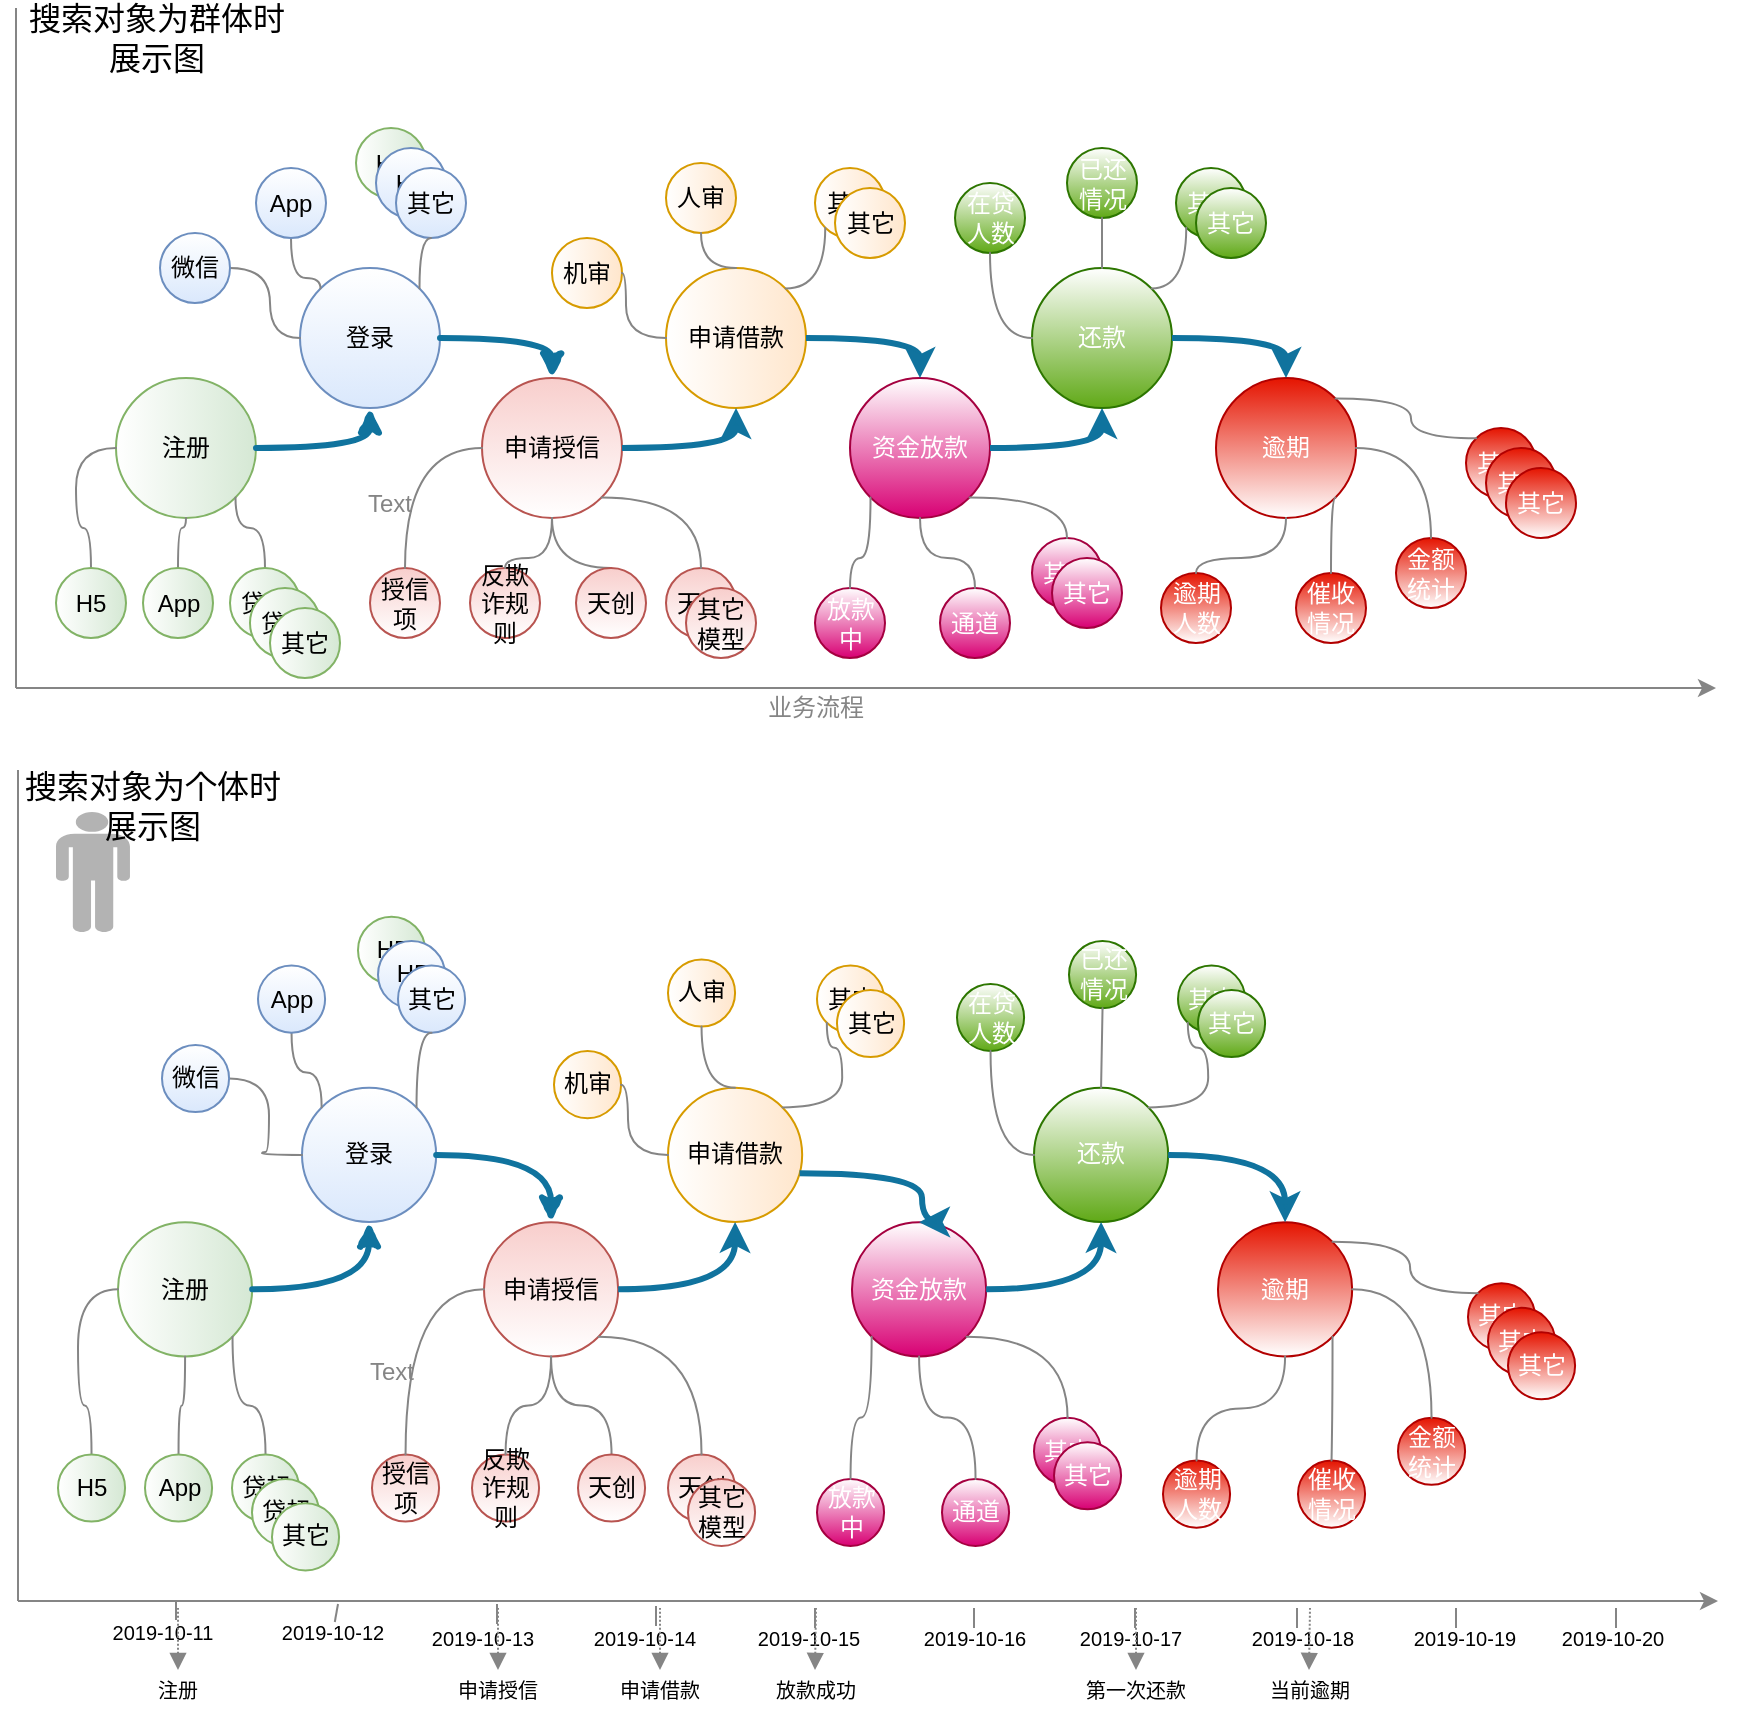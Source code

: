<mxfile version="12.1.7" type="github" pages="1">
  <diagram id="NL3Gt1PZ4-QvTYmWhQju" name="第 1 页">
    <mxGraphModel dx="809" dy="482" grid="1" gridSize="10" guides="1" tooltips="1" connect="1" arrows="1" fold="1" page="1" pageScale="1" pageWidth="1600" pageHeight="900" math="0" shadow="0">
      <root>
        <mxCell id="0"/>
        <mxCell id="1" parent="0"/>
        <mxCell id="p2iApNeuUnW86oLl-AI1-1" value="" style="group" vertex="1" connectable="0" parent="1">
          <mxGeometry x="320" y="20" width="850" height="360" as="geometry"/>
        </mxCell>
        <mxCell id="3xqCmhydJT-oeez1F7RN-1" value="" style="endArrow=classic;html=1;strokeColor=#858585;" parent="p2iApNeuUnW86oLl-AI1-1" edge="1">
          <mxGeometry width="50" height="50" relative="1" as="geometry">
            <mxPoint y="340" as="sourcePoint"/>
            <mxPoint x="850" y="340" as="targetPoint"/>
          </mxGeometry>
        </mxCell>
        <mxCell id="3xqCmhydJT-oeez1F7RN-2" value="" style="endArrow=none;html=1;strokeColor=#858585;endFill=0;" parent="p2iApNeuUnW86oLl-AI1-1" edge="1">
          <mxGeometry width="50" height="50" relative="1" as="geometry">
            <mxPoint y="340" as="sourcePoint"/>
            <mxPoint as="targetPoint"/>
          </mxGeometry>
        </mxCell>
        <mxCell id="3xqCmhydJT-oeez1F7RN-3" value="业务流程" style="text;html=1;strokeColor=none;fillColor=none;align=center;verticalAlign=middle;whiteSpace=wrap;rounded=0;fontColor=#858585;" parent="p2iApNeuUnW86oLl-AI1-1" vertex="1">
          <mxGeometry x="360" y="340" width="80" height="20" as="geometry"/>
        </mxCell>
        <mxCell id="3xqCmhydJT-oeez1F7RN-4" value="注册" style="ellipse;whiteSpace=wrap;html=1;aspect=fixed;fillColor=#d5e8d4;strokeColor=#82b366;gradientColor=#ffffff;gradientDirection=west;" parent="p2iApNeuUnW86oLl-AI1-1" vertex="1">
          <mxGeometry x="50" y="185" width="70" height="70" as="geometry"/>
        </mxCell>
        <mxCell id="3xqCmhydJT-oeez1F7RN-53" style="edgeStyle=orthogonalEdgeStyle;curved=1;rounded=0;comic=1;orthogonalLoop=1;jettySize=auto;html=1;entryX=0;entryY=0.5;entryDx=0;entryDy=0;endArrow=none;endFill=0;strokeColor=#858585;fontColor=#858585;" parent="p2iApNeuUnW86oLl-AI1-1" source="3xqCmhydJT-oeez1F7RN-24" target="3xqCmhydJT-oeez1F7RN-4" edge="1">
          <mxGeometry relative="1" as="geometry"/>
        </mxCell>
        <mxCell id="3xqCmhydJT-oeez1F7RN-24" value="H5" style="ellipse;whiteSpace=wrap;html=1;aspect=fixed;fillColor=#d5e8d4;strokeColor=#82b366;gradientColor=#ffffff;gradientDirection=west;" parent="p2iApNeuUnW86oLl-AI1-1" vertex="1">
          <mxGeometry x="20" y="280" width="35" height="35" as="geometry"/>
        </mxCell>
        <mxCell id="3xqCmhydJT-oeez1F7RN-5" value="登录" style="ellipse;whiteSpace=wrap;html=1;aspect=fixed;fillColor=#dae8fc;strokeColor=#6c8ebf;gradientColor=#ffffff;gradientDirection=north;" parent="p2iApNeuUnW86oLl-AI1-1" vertex="1">
          <mxGeometry x="142" y="130" width="70" height="70" as="geometry"/>
        </mxCell>
        <mxCell id="3xqCmhydJT-oeez1F7RN-20" style="edgeStyle=orthogonalEdgeStyle;curved=1;rounded=0;orthogonalLoop=1;jettySize=auto;html=1;entryX=0.5;entryY=1;entryDx=0;entryDy=0;endArrow=classic;endFill=1;strokeColor=#10739e;fontColor=#858585;comic=1;targetPerimeterSpacing=0;strokeWidth=3;fillColor=#b1ddf0;" parent="p2iApNeuUnW86oLl-AI1-1" source="3xqCmhydJT-oeez1F7RN-4" target="3xqCmhydJT-oeez1F7RN-5" edge="1">
          <mxGeometry relative="1" as="geometry"/>
        </mxCell>
        <mxCell id="3xqCmhydJT-oeez1F7RN-6" value="申请授信" style="ellipse;whiteSpace=wrap;html=1;aspect=fixed;fillColor=#f8cecc;strokeColor=#b85450;gradientColor=#ffffff;" parent="p2iApNeuUnW86oLl-AI1-1" vertex="1">
          <mxGeometry x="233" y="185" width="70" height="70" as="geometry"/>
        </mxCell>
        <mxCell id="3xqCmhydJT-oeez1F7RN-21" style="edgeStyle=orthogonalEdgeStyle;curved=1;rounded=0;orthogonalLoop=1;jettySize=auto;html=1;entryX=0.5;entryY=0;entryDx=0;entryDy=0;endArrow=classic;endFill=1;strokeColor=#10739e;fontColor=#858585;comic=1;strokeWidth=3;fillColor=#b1ddf0;targetPerimeterSpacing=0;" parent="p2iApNeuUnW86oLl-AI1-1" source="3xqCmhydJT-oeez1F7RN-5" target="3xqCmhydJT-oeez1F7RN-6" edge="1">
          <mxGeometry relative="1" as="geometry"/>
        </mxCell>
        <mxCell id="3xqCmhydJT-oeez1F7RN-57" value="授信项" style="ellipse;whiteSpace=wrap;html=1;aspect=fixed;fillColor=#f8cecc;strokeColor=#b85450;gradientColor=#ffffff;" parent="p2iApNeuUnW86oLl-AI1-1" vertex="1">
          <mxGeometry x="177" y="280" width="35" height="35" as="geometry"/>
        </mxCell>
        <mxCell id="3xqCmhydJT-oeez1F7RN-58" value="" style="edgeStyle=orthogonalEdgeStyle;curved=1;rounded=0;comic=1;orthogonalLoop=1;jettySize=auto;html=1;endArrow=none;endFill=0;strokeColor=#858585;fontColor=#858585;" parent="p2iApNeuUnW86oLl-AI1-1" source="3xqCmhydJT-oeez1F7RN-6" target="3xqCmhydJT-oeez1F7RN-57" edge="1">
          <mxGeometry relative="1" as="geometry"/>
        </mxCell>
        <mxCell id="3xqCmhydJT-oeez1F7RN-7" value="申请借款" style="ellipse;whiteSpace=wrap;html=1;aspect=fixed;fillColor=#ffe6cc;strokeColor=#d79b00;gradientColor=#ffffff;gradientDirection=west;" parent="p2iApNeuUnW86oLl-AI1-1" vertex="1">
          <mxGeometry x="325" y="130" width="70" height="70" as="geometry"/>
        </mxCell>
        <mxCell id="3xqCmhydJT-oeez1F7RN-22" style="edgeStyle=orthogonalEdgeStyle;curved=1;rounded=0;orthogonalLoop=1;jettySize=auto;html=1;entryX=0.5;entryY=1;entryDx=0;entryDy=0;endArrow=classic;endFill=1;strokeColor=#10739e;fontColor=#858585;strokeWidth=3;fillColor=#b1ddf0;targetPerimeterSpacing=0;" parent="p2iApNeuUnW86oLl-AI1-1" source="3xqCmhydJT-oeez1F7RN-6" target="3xqCmhydJT-oeez1F7RN-7" edge="1">
          <mxGeometry relative="1" as="geometry"/>
        </mxCell>
        <mxCell id="3xqCmhydJT-oeez1F7RN-72" value="机审" style="ellipse;whiteSpace=wrap;html=1;aspect=fixed;fillColor=#ffe6cc;strokeColor=#d79b00;gradientColor=#ffffff;gradientDirection=west;" parent="p2iApNeuUnW86oLl-AI1-1" vertex="1">
          <mxGeometry x="268" y="115" width="35" height="35" as="geometry"/>
        </mxCell>
        <mxCell id="3xqCmhydJT-oeez1F7RN-73" value="" style="edgeStyle=orthogonalEdgeStyle;curved=1;rounded=0;comic=1;orthogonalLoop=1;jettySize=auto;html=1;endArrow=none;endFill=0;strokeColor=#858585;fontColor=#858585;" parent="p2iApNeuUnW86oLl-AI1-1" source="3xqCmhydJT-oeez1F7RN-7" target="3xqCmhydJT-oeez1F7RN-72" edge="1">
          <mxGeometry relative="1" as="geometry"/>
        </mxCell>
        <mxCell id="3xqCmhydJT-oeez1F7RN-8" value="资金放款" style="ellipse;whiteSpace=wrap;html=1;aspect=fixed;fontColor=#ffffff;fillColor=#d80073;strokeColor=#A50040;gradientDirection=north;gradientColor=#ffffff;" parent="p2iApNeuUnW86oLl-AI1-1" vertex="1">
          <mxGeometry x="417" y="185" width="70" height="70" as="geometry"/>
        </mxCell>
        <mxCell id="3xqCmhydJT-oeez1F7RN-17" style="edgeStyle=orthogonalEdgeStyle;curved=1;rounded=0;orthogonalLoop=1;jettySize=auto;html=1;entryX=0.5;entryY=0;entryDx=0;entryDy=0;endArrow=classic;endFill=1;strokeColor=#10739e;fontColor=#858585;strokeWidth=3;fillColor=#b1ddf0;targetPerimeterSpacing=0;" parent="p2iApNeuUnW86oLl-AI1-1" source="3xqCmhydJT-oeez1F7RN-7" target="3xqCmhydJT-oeez1F7RN-8" edge="1">
          <mxGeometry relative="1" as="geometry">
            <Array as="points">
              <mxPoint x="452" y="165"/>
            </Array>
          </mxGeometry>
        </mxCell>
        <mxCell id="3xqCmhydJT-oeez1F7RN-80" value="放款中" style="ellipse;whiteSpace=wrap;html=1;aspect=fixed;fontColor=#ffffff;fillColor=#d80073;strokeColor=#A50040;gradientDirection=north;gradientColor=#ffffff;" parent="p2iApNeuUnW86oLl-AI1-1" vertex="1">
          <mxGeometry x="399.5" y="290" width="35" height="35" as="geometry"/>
        </mxCell>
        <mxCell id="3xqCmhydJT-oeez1F7RN-90" style="edgeStyle=orthogonalEdgeStyle;curved=1;rounded=0;comic=1;orthogonalLoop=1;jettySize=auto;html=1;exitX=0;exitY=1;exitDx=0;exitDy=0;entryX=0.5;entryY=0;entryDx=0;entryDy=0;endArrow=none;endFill=0;strokeColor=#858585;fontColor=#858585;" parent="p2iApNeuUnW86oLl-AI1-1" source="3xqCmhydJT-oeez1F7RN-8" target="3xqCmhydJT-oeez1F7RN-80" edge="1">
          <mxGeometry relative="1" as="geometry"/>
        </mxCell>
        <mxCell id="3xqCmhydJT-oeez1F7RN-9" value="还款" style="ellipse;whiteSpace=wrap;html=1;aspect=fixed;fontColor=#ffffff;fillColor=#60a917;strokeColor=#2D7600;gradientDirection=north;gradientColor=#ffffff;" parent="p2iApNeuUnW86oLl-AI1-1" vertex="1">
          <mxGeometry x="508" y="130" width="70" height="70" as="geometry"/>
        </mxCell>
        <mxCell id="3xqCmhydJT-oeez1F7RN-18" style="edgeStyle=orthogonalEdgeStyle;curved=1;rounded=0;orthogonalLoop=1;jettySize=auto;html=1;exitX=1;exitY=0.5;exitDx=0;exitDy=0;entryX=0.5;entryY=1;entryDx=0;entryDy=0;endArrow=classic;endFill=1;strokeColor=#10739e;fontColor=#858585;strokeWidth=3;fillColor=#b1ddf0;targetPerimeterSpacing=0;" parent="p2iApNeuUnW86oLl-AI1-1" source="3xqCmhydJT-oeez1F7RN-8" target="3xqCmhydJT-oeez1F7RN-9" edge="1">
          <mxGeometry relative="1" as="geometry"/>
        </mxCell>
        <mxCell id="3xqCmhydJT-oeez1F7RN-91" value="在贷人数" style="ellipse;whiteSpace=wrap;html=1;aspect=fixed;fontColor=#ffffff;fillColor=#60a917;strokeColor=#2D7600;gradientDirection=north;gradientColor=#ffffff;" parent="p2iApNeuUnW86oLl-AI1-1" vertex="1">
          <mxGeometry x="469.5" y="87.5" width="35" height="35" as="geometry"/>
        </mxCell>
        <mxCell id="3xqCmhydJT-oeez1F7RN-92" value="" style="edgeStyle=orthogonalEdgeStyle;curved=1;rounded=0;comic=1;orthogonalLoop=1;jettySize=auto;html=1;endArrow=none;endFill=0;strokeColor=#858585;fontColor=#858585;" parent="p2iApNeuUnW86oLl-AI1-1" source="3xqCmhydJT-oeez1F7RN-9" target="3xqCmhydJT-oeez1F7RN-91" edge="1">
          <mxGeometry relative="1" as="geometry"/>
        </mxCell>
        <mxCell id="3xqCmhydJT-oeez1F7RN-10" value="逾期" style="ellipse;whiteSpace=wrap;html=1;aspect=fixed;fontColor=#ffffff;fillColor=#e51400;strokeColor=#B20000;gradientDirection=south;gradientColor=#ffffff;" parent="p2iApNeuUnW86oLl-AI1-1" vertex="1">
          <mxGeometry x="600" y="185" width="70" height="70" as="geometry"/>
        </mxCell>
        <mxCell id="3xqCmhydJT-oeez1F7RN-19" style="edgeStyle=orthogonalEdgeStyle;curved=1;rounded=0;orthogonalLoop=1;jettySize=auto;html=1;entryX=0.5;entryY=0;entryDx=0;entryDy=0;endArrow=classic;endFill=1;strokeColor=#10739e;fontColor=#858585;strokeWidth=3;fillColor=#b1ddf0;targetPerimeterSpacing=0;" parent="p2iApNeuUnW86oLl-AI1-1" source="3xqCmhydJT-oeez1F7RN-9" target="3xqCmhydJT-oeez1F7RN-10" edge="1">
          <mxGeometry relative="1" as="geometry"/>
        </mxCell>
        <mxCell id="3xqCmhydJT-oeez1F7RN-101" value="逾期人数" style="ellipse;whiteSpace=wrap;html=1;aspect=fixed;fontColor=#ffffff;fillColor=#e51400;strokeColor=#B20000;gradientDirection=south;gradientColor=#ffffff;" parent="p2iApNeuUnW86oLl-AI1-1" vertex="1">
          <mxGeometry x="572.5" y="282.5" width="35" height="35" as="geometry"/>
        </mxCell>
        <mxCell id="3xqCmhydJT-oeez1F7RN-102" value="" style="edgeStyle=orthogonalEdgeStyle;curved=1;rounded=0;comic=1;orthogonalLoop=1;jettySize=auto;html=1;endArrow=none;endFill=0;strokeColor=#858585;fontColor=#858585;" parent="p2iApNeuUnW86oLl-AI1-1" source="3xqCmhydJT-oeez1F7RN-10" target="3xqCmhydJT-oeez1F7RN-101" edge="1">
          <mxGeometry relative="1" as="geometry"/>
        </mxCell>
        <mxCell id="3xqCmhydJT-oeez1F7RN-54" value="" style="edgeStyle=orthogonalEdgeStyle;curved=1;rounded=0;comic=1;orthogonalLoop=1;jettySize=auto;html=1;endArrow=none;endFill=0;strokeColor=#858585;fontColor=#858585;" parent="p2iApNeuUnW86oLl-AI1-1" source="3xqCmhydJT-oeez1F7RN-30" target="3xqCmhydJT-oeez1F7RN-4" edge="1">
          <mxGeometry relative="1" as="geometry"/>
        </mxCell>
        <mxCell id="3xqCmhydJT-oeez1F7RN-30" value="App" style="ellipse;whiteSpace=wrap;html=1;aspect=fixed;fillColor=#d5e8d4;strokeColor=#82b366;gradientColor=#ffffff;gradientDirection=west;" parent="p2iApNeuUnW86oLl-AI1-1" vertex="1">
          <mxGeometry x="63.5" y="280" width="35" height="35" as="geometry"/>
        </mxCell>
        <mxCell id="3xqCmhydJT-oeez1F7RN-56" style="edgeStyle=orthogonalEdgeStyle;curved=1;rounded=0;comic=1;orthogonalLoop=1;jettySize=auto;html=1;entryX=1;entryY=1;entryDx=0;entryDy=0;endArrow=none;endFill=0;strokeColor=#858585;fontColor=#858585;" parent="p2iApNeuUnW86oLl-AI1-1" source="3xqCmhydJT-oeez1F7RN-31" target="3xqCmhydJT-oeez1F7RN-4" edge="1">
          <mxGeometry relative="1" as="geometry"/>
        </mxCell>
        <mxCell id="3xqCmhydJT-oeez1F7RN-31" value="贷超" style="ellipse;whiteSpace=wrap;html=1;aspect=fixed;fillColor=#d5e8d4;strokeColor=#82b366;gradientColor=#ffffff;gradientDirection=west;" parent="p2iApNeuUnW86oLl-AI1-1" vertex="1">
          <mxGeometry x="107" y="280" width="35" height="35" as="geometry"/>
        </mxCell>
        <mxCell id="3xqCmhydJT-oeez1F7RN-32" value="贷超" style="ellipse;whiteSpace=wrap;html=1;aspect=fixed;fillColor=#d5e8d4;strokeColor=#82b366;gradientColor=#ffffff;gradientDirection=west;" parent="p2iApNeuUnW86oLl-AI1-1" vertex="1">
          <mxGeometry x="117" y="290" width="35" height="35" as="geometry"/>
        </mxCell>
        <mxCell id="3xqCmhydJT-oeez1F7RN-33" value="其它" style="ellipse;whiteSpace=wrap;html=1;aspect=fixed;fillColor=#d5e8d4;strokeColor=#82b366;gradientColor=#ffffff;gradientDirection=west;" parent="p2iApNeuUnW86oLl-AI1-1" vertex="1">
          <mxGeometry x="127" y="300" width="35" height="35" as="geometry"/>
        </mxCell>
        <mxCell id="3xqCmhydJT-oeez1F7RN-51" style="edgeStyle=orthogonalEdgeStyle;curved=1;rounded=0;comic=1;orthogonalLoop=1;jettySize=auto;html=1;endArrow=none;endFill=0;strokeColor=#858585;fontColor=#858585;" parent="p2iApNeuUnW86oLl-AI1-1" source="3xqCmhydJT-oeez1F7RN-38" target="3xqCmhydJT-oeez1F7RN-5" edge="1">
          <mxGeometry relative="1" as="geometry"/>
        </mxCell>
        <mxCell id="3xqCmhydJT-oeez1F7RN-38" value="微信" style="ellipse;whiteSpace=wrap;html=1;aspect=fixed;fillColor=#dae8fc;strokeColor=#6c8ebf;gradientDirection=north;gradientColor=#ffffff;" parent="p2iApNeuUnW86oLl-AI1-1" vertex="1">
          <mxGeometry x="72" y="112.5" width="35" height="35" as="geometry"/>
        </mxCell>
        <mxCell id="3xqCmhydJT-oeez1F7RN-50" style="edgeStyle=orthogonalEdgeStyle;curved=1;rounded=0;comic=1;orthogonalLoop=1;jettySize=auto;html=1;entryX=0;entryY=0;entryDx=0;entryDy=0;endArrow=none;endFill=0;strokeColor=#858585;fontColor=#858585;" parent="p2iApNeuUnW86oLl-AI1-1" source="3xqCmhydJT-oeez1F7RN-39" target="3xqCmhydJT-oeez1F7RN-5" edge="1">
          <mxGeometry relative="1" as="geometry"/>
        </mxCell>
        <mxCell id="3xqCmhydJT-oeez1F7RN-39" value="App" style="ellipse;whiteSpace=wrap;html=1;aspect=fixed;fillColor=#dae8fc;strokeColor=#6c8ebf;gradientDirection=north;gradientColor=#ffffff;" parent="p2iApNeuUnW86oLl-AI1-1" vertex="1">
          <mxGeometry x="120" y="80" width="35" height="35" as="geometry"/>
        </mxCell>
        <mxCell id="3xqCmhydJT-oeez1F7RN-43" value="" style="group" parent="p2iApNeuUnW86oLl-AI1-1" vertex="1" connectable="0">
          <mxGeometry x="170" y="60" width="55" height="55" as="geometry"/>
        </mxCell>
        <mxCell id="3xqCmhydJT-oeez1F7RN-40" value="H5" style="ellipse;whiteSpace=wrap;html=1;aspect=fixed;fillColor=#d5e8d4;strokeColor=#82b366;gradientColor=#ffffff;gradientDirection=west;" parent="3xqCmhydJT-oeez1F7RN-43" vertex="1">
          <mxGeometry width="35" height="35" as="geometry"/>
        </mxCell>
        <mxCell id="3xqCmhydJT-oeez1F7RN-41" value="H5" style="ellipse;whiteSpace=wrap;html=1;aspect=fixed;fillColor=#dae8fc;strokeColor=#6c8ebf;gradientDirection=north;gradientColor=#ffffff;" parent="3xqCmhydJT-oeez1F7RN-43" vertex="1">
          <mxGeometry x="10" y="10" width="35" height="35" as="geometry"/>
        </mxCell>
        <mxCell id="3xqCmhydJT-oeez1F7RN-42" value="其它" style="ellipse;whiteSpace=wrap;html=1;aspect=fixed;fillColor=#dae8fc;strokeColor=#6c8ebf;gradientDirection=north;gradientColor=#ffffff;" parent="3xqCmhydJT-oeez1F7RN-43" vertex="1">
          <mxGeometry x="20" y="20" width="35" height="35" as="geometry"/>
        </mxCell>
        <mxCell id="3xqCmhydJT-oeez1F7RN-49" style="edgeStyle=orthogonalEdgeStyle;curved=1;rounded=0;comic=1;orthogonalLoop=1;jettySize=auto;html=1;exitX=0.5;exitY=1;exitDx=0;exitDy=0;entryX=1;entryY=0;entryDx=0;entryDy=0;endArrow=none;endFill=0;strokeColor=#858585;fontColor=#858585;" parent="p2iApNeuUnW86oLl-AI1-1" source="3xqCmhydJT-oeez1F7RN-42" target="3xqCmhydJT-oeez1F7RN-5" edge="1">
          <mxGeometry relative="1" as="geometry"/>
        </mxCell>
        <mxCell id="3xqCmhydJT-oeez1F7RN-59" value="反欺诈规则" style="ellipse;whiteSpace=wrap;html=1;aspect=fixed;fillColor=#f8cecc;strokeColor=#b85450;gradientColor=#ffffff;" parent="p2iApNeuUnW86oLl-AI1-1" vertex="1">
          <mxGeometry x="227" y="280" width="35" height="35" as="geometry"/>
        </mxCell>
        <mxCell id="3xqCmhydJT-oeez1F7RN-61" style="edgeStyle=orthogonalEdgeStyle;curved=1;rounded=0;comic=1;orthogonalLoop=1;jettySize=auto;html=1;endArrow=none;endFill=0;strokeColor=#858585;fontColor=#858585;" parent="p2iApNeuUnW86oLl-AI1-1" source="3xqCmhydJT-oeez1F7RN-6" target="3xqCmhydJT-oeez1F7RN-59" edge="1">
          <mxGeometry relative="1" as="geometry"/>
        </mxCell>
        <mxCell id="3xqCmhydJT-oeez1F7RN-70" style="edgeStyle=orthogonalEdgeStyle;curved=1;rounded=0;comic=1;orthogonalLoop=1;jettySize=auto;html=1;exitX=0.5;exitY=0;exitDx=0;exitDy=0;endArrow=none;endFill=0;strokeColor=#858585;fontColor=#858585;entryX=0.5;entryY=1;entryDx=0;entryDy=0;" parent="p2iApNeuUnW86oLl-AI1-1" source="3xqCmhydJT-oeez1F7RN-60" target="3xqCmhydJT-oeez1F7RN-6" edge="1">
          <mxGeometry relative="1" as="geometry">
            <mxPoint x="270" y="260" as="targetPoint"/>
          </mxGeometry>
        </mxCell>
        <mxCell id="3xqCmhydJT-oeez1F7RN-60" value="天创" style="ellipse;whiteSpace=wrap;html=1;aspect=fixed;fillColor=#f8cecc;strokeColor=#b85450;gradientColor=#ffffff;" parent="p2iApNeuUnW86oLl-AI1-1" vertex="1">
          <mxGeometry x="280" y="280" width="35" height="35" as="geometry"/>
        </mxCell>
        <mxCell id="3xqCmhydJT-oeez1F7RN-63" value="天创" style="ellipse;whiteSpace=wrap;html=1;aspect=fixed;fillColor=#f8cecc;strokeColor=#b85450;gradientColor=#ffffff;" parent="p2iApNeuUnW86oLl-AI1-1" vertex="1">
          <mxGeometry x="325" y="280" width="35" height="35" as="geometry"/>
        </mxCell>
        <mxCell id="3xqCmhydJT-oeez1F7RN-71" style="edgeStyle=orthogonalEdgeStyle;curved=1;rounded=0;comic=1;orthogonalLoop=1;jettySize=auto;html=1;exitX=1;exitY=1;exitDx=0;exitDy=0;entryX=0.5;entryY=0;entryDx=0;entryDy=0;endArrow=none;endFill=0;strokeColor=#858585;fontColor=#858585;" parent="p2iApNeuUnW86oLl-AI1-1" source="3xqCmhydJT-oeez1F7RN-6" target="3xqCmhydJT-oeez1F7RN-63" edge="1">
          <mxGeometry relative="1" as="geometry"/>
        </mxCell>
        <mxCell id="3xqCmhydJT-oeez1F7RN-66" value="其它&lt;br&gt;模型" style="ellipse;whiteSpace=wrap;html=1;aspect=fixed;fillColor=#f8cecc;strokeColor=#b85450;gradientColor=#ffffff;" parent="p2iApNeuUnW86oLl-AI1-1" vertex="1">
          <mxGeometry x="335" y="290" width="35" height="35" as="geometry"/>
        </mxCell>
        <mxCell id="3xqCmhydJT-oeez1F7RN-77" value="其它" style="ellipse;whiteSpace=wrap;html=1;aspect=fixed;fillColor=#ffe6cc;strokeColor=#d79b00;gradientColor=#ffffff;gradientDirection=west;" parent="p2iApNeuUnW86oLl-AI1-1" vertex="1">
          <mxGeometry x="399.5" y="80" width="35" height="35" as="geometry"/>
        </mxCell>
        <mxCell id="3xqCmhydJT-oeez1F7RN-79" style="edgeStyle=orthogonalEdgeStyle;curved=1;rounded=0;comic=1;orthogonalLoop=1;jettySize=auto;html=1;exitX=1;exitY=0;exitDx=0;exitDy=0;entryX=0;entryY=1;entryDx=0;entryDy=0;endArrow=none;endFill=0;strokeColor=#858585;fontColor=#858585;" parent="p2iApNeuUnW86oLl-AI1-1" source="3xqCmhydJT-oeez1F7RN-7" target="3xqCmhydJT-oeez1F7RN-77" edge="1">
          <mxGeometry relative="1" as="geometry"/>
        </mxCell>
        <mxCell id="3xqCmhydJT-oeez1F7RN-82" value="人审" style="ellipse;whiteSpace=wrap;html=1;aspect=fixed;fillColor=#ffe6cc;strokeColor=#d79b00;gradientColor=#ffffff;gradientDirection=west;" parent="p2iApNeuUnW86oLl-AI1-1" vertex="1">
          <mxGeometry x="325" y="77.5" width="35" height="35" as="geometry"/>
        </mxCell>
        <mxCell id="3xqCmhydJT-oeez1F7RN-83" style="edgeStyle=orthogonalEdgeStyle;curved=1;rounded=0;comic=1;orthogonalLoop=1;jettySize=auto;html=1;exitX=0.5;exitY=0;exitDx=0;exitDy=0;entryX=0.5;entryY=1;entryDx=0;entryDy=0;endArrow=none;endFill=0;strokeColor=#858585;fontColor=#858585;" parent="p2iApNeuUnW86oLl-AI1-1" source="3xqCmhydJT-oeez1F7RN-7" target="3xqCmhydJT-oeez1F7RN-82" edge="1">
          <mxGeometry relative="1" as="geometry"/>
        </mxCell>
        <mxCell id="3xqCmhydJT-oeez1F7RN-84" value="通道" style="ellipse;whiteSpace=wrap;html=1;aspect=fixed;fontColor=#ffffff;fillColor=#d80073;strokeColor=#A50040;gradientDirection=north;gradientColor=#ffffff;" parent="p2iApNeuUnW86oLl-AI1-1" vertex="1">
          <mxGeometry x="462" y="290" width="35" height="35" as="geometry"/>
        </mxCell>
        <mxCell id="3xqCmhydJT-oeez1F7RN-88" style="edgeStyle=orthogonalEdgeStyle;curved=1;rounded=0;comic=1;orthogonalLoop=1;jettySize=auto;html=1;entryX=0.5;entryY=0;entryDx=0;entryDy=0;endArrow=none;endFill=0;strokeColor=#858585;fontColor=#858585;" parent="p2iApNeuUnW86oLl-AI1-1" source="3xqCmhydJT-oeez1F7RN-8" target="3xqCmhydJT-oeez1F7RN-84" edge="1">
          <mxGeometry relative="1" as="geometry"/>
        </mxCell>
        <mxCell id="3xqCmhydJT-oeez1F7RN-87" value="其它" style="ellipse;whiteSpace=wrap;html=1;aspect=fixed;fontColor=#ffffff;fillColor=#d80073;strokeColor=#A50040;gradientDirection=north;gradientColor=#ffffff;" parent="p2iApNeuUnW86oLl-AI1-1" vertex="1">
          <mxGeometry x="508" y="265" width="35" height="35" as="geometry"/>
        </mxCell>
        <mxCell id="3xqCmhydJT-oeez1F7RN-89" style="edgeStyle=orthogonalEdgeStyle;curved=1;rounded=0;comic=1;orthogonalLoop=1;jettySize=auto;html=1;exitX=1;exitY=1;exitDx=0;exitDy=0;entryX=0.5;entryY=0;entryDx=0;entryDy=0;endArrow=none;endFill=0;strokeColor=#858585;fontColor=#858585;" parent="p2iApNeuUnW86oLl-AI1-1" source="3xqCmhydJT-oeez1F7RN-8" target="3xqCmhydJT-oeez1F7RN-87" edge="1">
          <mxGeometry relative="1" as="geometry"/>
        </mxCell>
        <mxCell id="3xqCmhydJT-oeez1F7RN-93" value="已还情况" style="ellipse;whiteSpace=wrap;html=1;aspect=fixed;fontColor=#ffffff;fillColor=#60a917;strokeColor=#2D7600;gradientDirection=north;gradientColor=#ffffff;" parent="p2iApNeuUnW86oLl-AI1-1" vertex="1">
          <mxGeometry x="525.5" y="70" width="35" height="35" as="geometry"/>
        </mxCell>
        <mxCell id="3xqCmhydJT-oeez1F7RN-98" style="edgeStyle=orthogonalEdgeStyle;curved=1;rounded=0;comic=1;orthogonalLoop=1;jettySize=auto;html=1;exitX=0.5;exitY=0;exitDx=0;exitDy=0;entryX=0.5;entryY=1;entryDx=0;entryDy=0;endArrow=none;endFill=0;strokeColor=#858585;fontColor=#858585;" parent="p2iApNeuUnW86oLl-AI1-1" source="3xqCmhydJT-oeez1F7RN-9" target="3xqCmhydJT-oeez1F7RN-93" edge="1">
          <mxGeometry relative="1" as="geometry"/>
        </mxCell>
        <mxCell id="3xqCmhydJT-oeez1F7RN-94" value="其它" style="ellipse;whiteSpace=wrap;html=1;aspect=fixed;fontColor=#ffffff;fillColor=#60a917;strokeColor=#2D7600;gradientDirection=north;gradientColor=#ffffff;" parent="p2iApNeuUnW86oLl-AI1-1" vertex="1">
          <mxGeometry x="580" y="80" width="35" height="35" as="geometry"/>
        </mxCell>
        <mxCell id="3xqCmhydJT-oeez1F7RN-100" style="edgeStyle=orthogonalEdgeStyle;curved=1;rounded=0;comic=1;orthogonalLoop=1;jettySize=auto;html=1;exitX=1;exitY=0;exitDx=0;exitDy=0;entryX=0;entryY=1;entryDx=0;entryDy=0;endArrow=none;endFill=0;strokeColor=#858585;fontColor=#858585;" parent="p2iApNeuUnW86oLl-AI1-1" source="3xqCmhydJT-oeez1F7RN-9" target="3xqCmhydJT-oeez1F7RN-94" edge="1">
          <mxGeometry relative="1" as="geometry"/>
        </mxCell>
        <mxCell id="3xqCmhydJT-oeez1F7RN-95" value="其它" style="ellipse;whiteSpace=wrap;html=1;aspect=fixed;fontColor=#ffffff;fillColor=#60a917;strokeColor=#2D7600;gradientDirection=north;gradientColor=#ffffff;" parent="p2iApNeuUnW86oLl-AI1-1" vertex="1">
          <mxGeometry x="590" y="90" width="35" height="35" as="geometry"/>
        </mxCell>
        <mxCell id="3xqCmhydJT-oeez1F7RN-96" value="其它" style="ellipse;whiteSpace=wrap;html=1;aspect=fixed;fontColor=#ffffff;fillColor=#d80073;strokeColor=#A50040;gradientDirection=north;gradientColor=#ffffff;" parent="p2iApNeuUnW86oLl-AI1-1" vertex="1">
          <mxGeometry x="518" y="275" width="35" height="35" as="geometry"/>
        </mxCell>
        <mxCell id="3xqCmhydJT-oeez1F7RN-97" value="其它" style="ellipse;whiteSpace=wrap;html=1;aspect=fixed;fillColor=#ffe6cc;strokeColor=#d79b00;gradientColor=#ffffff;gradientDirection=west;" parent="p2iApNeuUnW86oLl-AI1-1" vertex="1">
          <mxGeometry x="409.5" y="90" width="35" height="35" as="geometry"/>
        </mxCell>
        <mxCell id="3xqCmhydJT-oeez1F7RN-103" value="催收情况" style="ellipse;whiteSpace=wrap;html=1;aspect=fixed;fontColor=#ffffff;fillColor=#e51400;strokeColor=#B20000;gradientDirection=south;gradientColor=#ffffff;" parent="p2iApNeuUnW86oLl-AI1-1" vertex="1">
          <mxGeometry x="640" y="282.5" width="35" height="35" as="geometry"/>
        </mxCell>
        <mxCell id="3xqCmhydJT-oeez1F7RN-110" style="edgeStyle=orthogonalEdgeStyle;curved=1;rounded=0;comic=1;orthogonalLoop=1;jettySize=auto;html=1;exitX=1;exitY=1;exitDx=0;exitDy=0;entryX=0.5;entryY=0;entryDx=0;entryDy=0;endArrow=none;endFill=0;strokeColor=#858585;fontColor=#858585;" parent="p2iApNeuUnW86oLl-AI1-1" source="3xqCmhydJT-oeez1F7RN-10" target="3xqCmhydJT-oeez1F7RN-103" edge="1">
          <mxGeometry relative="1" as="geometry"/>
        </mxCell>
        <mxCell id="3xqCmhydJT-oeez1F7RN-104" value="金额统计" style="ellipse;whiteSpace=wrap;html=1;aspect=fixed;fontColor=#ffffff;fillColor=#e51400;strokeColor=#B20000;gradientDirection=south;gradientColor=#ffffff;" parent="p2iApNeuUnW86oLl-AI1-1" vertex="1">
          <mxGeometry x="690" y="265" width="35" height="35" as="geometry"/>
        </mxCell>
        <mxCell id="3xqCmhydJT-oeez1F7RN-111" style="edgeStyle=orthogonalEdgeStyle;curved=1;rounded=0;comic=1;orthogonalLoop=1;jettySize=auto;html=1;exitX=1;exitY=0.5;exitDx=0;exitDy=0;endArrow=none;endFill=0;strokeColor=#858585;fontColor=#858585;" parent="p2iApNeuUnW86oLl-AI1-1" source="3xqCmhydJT-oeez1F7RN-10" target="3xqCmhydJT-oeez1F7RN-104" edge="1">
          <mxGeometry relative="1" as="geometry"/>
        </mxCell>
        <mxCell id="3xqCmhydJT-oeez1F7RN-105" value="其它" style="ellipse;whiteSpace=wrap;html=1;aspect=fixed;fontColor=#ffffff;fillColor=#e51400;strokeColor=#B20000;gradientDirection=south;gradientColor=#ffffff;" parent="p2iApNeuUnW86oLl-AI1-1" vertex="1">
          <mxGeometry x="725" y="210" width="35" height="35" as="geometry"/>
        </mxCell>
        <mxCell id="3xqCmhydJT-oeez1F7RN-108" value="其它" style="ellipse;whiteSpace=wrap;html=1;aspect=fixed;fontColor=#ffffff;fillColor=#e51400;strokeColor=#B20000;gradientDirection=south;gradientColor=#ffffff;" parent="p2iApNeuUnW86oLl-AI1-1" vertex="1">
          <mxGeometry x="735" y="220" width="35" height="35" as="geometry"/>
        </mxCell>
        <mxCell id="3xqCmhydJT-oeez1F7RN-109" value="其它" style="ellipse;whiteSpace=wrap;html=1;aspect=fixed;fontColor=#ffffff;fillColor=#e51400;strokeColor=#B20000;gradientDirection=south;gradientColor=#ffffff;" parent="p2iApNeuUnW86oLl-AI1-1" vertex="1">
          <mxGeometry x="745" y="230" width="35" height="35" as="geometry"/>
        </mxCell>
        <mxCell id="3xqCmhydJT-oeez1F7RN-113" value="Text" style="text;html=1;resizable=0;points=[];autosize=1;align=left;verticalAlign=top;spacingTop=-4;fontColor=#858585;" parent="p2iApNeuUnW86oLl-AI1-1" vertex="1">
          <mxGeometry x="174" y="238" width="40" height="20" as="geometry"/>
        </mxCell>
        <mxCell id="3xqCmhydJT-oeez1F7RN-112" style="edgeStyle=orthogonalEdgeStyle;curved=1;rounded=0;comic=1;orthogonalLoop=1;jettySize=auto;html=1;exitX=1;exitY=0;exitDx=0;exitDy=0;entryX=0;entryY=0;entryDx=0;entryDy=0;endArrow=none;endFill=0;strokeColor=#858585;fontColor=#858585;" parent="p2iApNeuUnW86oLl-AI1-1" source="3xqCmhydJT-oeez1F7RN-10" target="3xqCmhydJT-oeez1F7RN-105" edge="1">
          <mxGeometry relative="1" as="geometry"/>
        </mxCell>
        <mxCell id="p2iApNeuUnW86oLl-AI1-296" value="搜索对象为群体时展示图" style="text;html=1;strokeColor=none;fillColor=none;align=center;verticalAlign=middle;whiteSpace=wrap;rounded=0;fontSize=16;" vertex="1" parent="p2iApNeuUnW86oLl-AI1-1">
          <mxGeometry x="1" width="139" height="30" as="geometry"/>
        </mxCell>
        <mxCell id="p2iApNeuUnW86oLl-AI1-77" value="" style="group" vertex="1" connectable="0" parent="1">
          <mxGeometry x="321" y="401" width="850" height="470" as="geometry"/>
        </mxCell>
        <mxCell id="p2iApNeuUnW86oLl-AI1-78" value="" style="endArrow=classic;html=1;strokeColor=#858585;" edge="1" parent="p2iApNeuUnW86oLl-AI1-77">
          <mxGeometry width="50" height="50" relative="1" as="geometry">
            <mxPoint y="415.556" as="sourcePoint"/>
            <mxPoint x="850" y="415.556" as="targetPoint"/>
          </mxGeometry>
        </mxCell>
        <mxCell id="p2iApNeuUnW86oLl-AI1-79" value="" style="endArrow=none;html=1;strokeColor=#858585;endFill=0;" edge="1" parent="p2iApNeuUnW86oLl-AI1-77">
          <mxGeometry width="50" height="50" relative="1" as="geometry">
            <mxPoint y="415.556" as="sourcePoint"/>
            <mxPoint as="targetPoint"/>
          </mxGeometry>
        </mxCell>
        <mxCell id="p2iApNeuUnW86oLl-AI1-81" value="注册" style="ellipse;whiteSpace=wrap;html=1;aspect=fixed;fillColor=#d5e8d4;strokeColor=#82b366;gradientColor=#ffffff;gradientDirection=west;" vertex="1" parent="p2iApNeuUnW86oLl-AI1-77">
          <mxGeometry x="50" y="226.111" width="67.083" height="67.083" as="geometry"/>
        </mxCell>
        <mxCell id="p2iApNeuUnW86oLl-AI1-82" style="edgeStyle=orthogonalEdgeStyle;curved=1;rounded=0;comic=1;orthogonalLoop=1;jettySize=auto;html=1;entryX=0;entryY=0.5;entryDx=0;entryDy=0;endArrow=none;endFill=0;strokeColor=#858585;fontColor=#858585;" edge="1" parent="p2iApNeuUnW86oLl-AI1-77" source="p2iApNeuUnW86oLl-AI1-83" target="p2iApNeuUnW86oLl-AI1-81">
          <mxGeometry relative="1" as="geometry"/>
        </mxCell>
        <mxCell id="p2iApNeuUnW86oLl-AI1-83" value="H5" style="ellipse;whiteSpace=wrap;html=1;aspect=fixed;fillColor=#d5e8d4;strokeColor=#82b366;gradientColor=#ffffff;gradientDirection=west;" vertex="1" parent="p2iApNeuUnW86oLl-AI1-77">
          <mxGeometry x="20" y="342.222" width="33.542" height="33.542" as="geometry"/>
        </mxCell>
        <mxCell id="p2iApNeuUnW86oLl-AI1-84" value="登录" style="ellipse;whiteSpace=wrap;html=1;aspect=fixed;fillColor=#dae8fc;strokeColor=#6c8ebf;gradientColor=#ffffff;gradientDirection=north;" vertex="1" parent="p2iApNeuUnW86oLl-AI1-77">
          <mxGeometry x="142" y="158.889" width="67.083" height="67.083" as="geometry"/>
        </mxCell>
        <mxCell id="p2iApNeuUnW86oLl-AI1-85" style="edgeStyle=orthogonalEdgeStyle;curved=1;rounded=0;orthogonalLoop=1;jettySize=auto;html=1;entryX=0.5;entryY=1;entryDx=0;entryDy=0;endArrow=classic;endFill=1;strokeColor=#10739e;fontColor=#858585;comic=1;targetPerimeterSpacing=0;strokeWidth=3;fillColor=#b1ddf0;" edge="1" parent="p2iApNeuUnW86oLl-AI1-77" source="p2iApNeuUnW86oLl-AI1-81" target="p2iApNeuUnW86oLl-AI1-84">
          <mxGeometry relative="1" as="geometry"/>
        </mxCell>
        <mxCell id="p2iApNeuUnW86oLl-AI1-86" value="申请授信" style="ellipse;whiteSpace=wrap;html=1;aspect=fixed;fillColor=#f8cecc;strokeColor=#b85450;gradientColor=#ffffff;" vertex="1" parent="p2iApNeuUnW86oLl-AI1-77">
          <mxGeometry x="233" y="226.111" width="67.083" height="67.083" as="geometry"/>
        </mxCell>
        <mxCell id="p2iApNeuUnW86oLl-AI1-87" style="edgeStyle=orthogonalEdgeStyle;curved=1;rounded=0;orthogonalLoop=1;jettySize=auto;html=1;entryX=0.5;entryY=0;entryDx=0;entryDy=0;endArrow=classic;endFill=1;strokeColor=#10739e;fontColor=#858585;comic=1;strokeWidth=3;fillColor=#b1ddf0;targetPerimeterSpacing=0;" edge="1" parent="p2iApNeuUnW86oLl-AI1-77" source="p2iApNeuUnW86oLl-AI1-84" target="p2iApNeuUnW86oLl-AI1-86">
          <mxGeometry relative="1" as="geometry"/>
        </mxCell>
        <mxCell id="p2iApNeuUnW86oLl-AI1-88" value="授信项" style="ellipse;whiteSpace=wrap;html=1;aspect=fixed;fillColor=#f8cecc;strokeColor=#b85450;gradientColor=#ffffff;" vertex="1" parent="p2iApNeuUnW86oLl-AI1-77">
          <mxGeometry x="177" y="342.222" width="33.542" height="33.542" as="geometry"/>
        </mxCell>
        <mxCell id="p2iApNeuUnW86oLl-AI1-89" value="" style="edgeStyle=orthogonalEdgeStyle;curved=1;rounded=0;comic=1;orthogonalLoop=1;jettySize=auto;html=1;endArrow=none;endFill=0;strokeColor=#858585;fontColor=#858585;" edge="1" parent="p2iApNeuUnW86oLl-AI1-77" source="p2iApNeuUnW86oLl-AI1-86" target="p2iApNeuUnW86oLl-AI1-88">
          <mxGeometry relative="1" as="geometry"/>
        </mxCell>
        <mxCell id="p2iApNeuUnW86oLl-AI1-90" value="申请借款" style="ellipse;whiteSpace=wrap;html=1;aspect=fixed;fillColor=#ffe6cc;strokeColor=#d79b00;gradientColor=#ffffff;gradientDirection=west;" vertex="1" parent="p2iApNeuUnW86oLl-AI1-77">
          <mxGeometry x="325" y="158.889" width="67.083" height="67.083" as="geometry"/>
        </mxCell>
        <mxCell id="p2iApNeuUnW86oLl-AI1-91" style="edgeStyle=orthogonalEdgeStyle;curved=1;rounded=0;orthogonalLoop=1;jettySize=auto;html=1;entryX=0.5;entryY=1;entryDx=0;entryDy=0;endArrow=classic;endFill=1;strokeColor=#10739e;fontColor=#858585;strokeWidth=3;fillColor=#b1ddf0;targetPerimeterSpacing=0;" edge="1" parent="p2iApNeuUnW86oLl-AI1-77" source="p2iApNeuUnW86oLl-AI1-86" target="p2iApNeuUnW86oLl-AI1-90">
          <mxGeometry relative="1" as="geometry"/>
        </mxCell>
        <mxCell id="p2iApNeuUnW86oLl-AI1-92" value="机审" style="ellipse;whiteSpace=wrap;html=1;aspect=fixed;fillColor=#ffe6cc;strokeColor=#d79b00;gradientColor=#ffffff;gradientDirection=west;" vertex="1" parent="p2iApNeuUnW86oLl-AI1-77">
          <mxGeometry x="268" y="140.556" width="33.542" height="33.542" as="geometry"/>
        </mxCell>
        <mxCell id="p2iApNeuUnW86oLl-AI1-93" value="" style="edgeStyle=orthogonalEdgeStyle;curved=1;rounded=0;comic=1;orthogonalLoop=1;jettySize=auto;html=1;endArrow=none;endFill=0;strokeColor=#858585;fontColor=#858585;" edge="1" parent="p2iApNeuUnW86oLl-AI1-77" source="p2iApNeuUnW86oLl-AI1-90" target="p2iApNeuUnW86oLl-AI1-92">
          <mxGeometry relative="1" as="geometry"/>
        </mxCell>
        <mxCell id="p2iApNeuUnW86oLl-AI1-94" value="资金放款" style="ellipse;whiteSpace=wrap;html=1;aspect=fixed;fontColor=#ffffff;fillColor=#d80073;strokeColor=#A50040;gradientDirection=north;gradientColor=#ffffff;" vertex="1" parent="p2iApNeuUnW86oLl-AI1-77">
          <mxGeometry x="417" y="226.111" width="67.083" height="67.083" as="geometry"/>
        </mxCell>
        <mxCell id="p2iApNeuUnW86oLl-AI1-95" style="edgeStyle=orthogonalEdgeStyle;curved=1;rounded=0;orthogonalLoop=1;jettySize=auto;html=1;entryX=0.5;entryY=0;entryDx=0;entryDy=0;endArrow=classic;endFill=1;strokeColor=#10739e;fontColor=#858585;strokeWidth=3;fillColor=#b1ddf0;targetPerimeterSpacing=0;" edge="1" parent="p2iApNeuUnW86oLl-AI1-77" source="p2iApNeuUnW86oLl-AI1-90" target="p2iApNeuUnW86oLl-AI1-94">
          <mxGeometry relative="1" as="geometry">
            <Array as="points">
              <mxPoint x="452" y="201.667"/>
            </Array>
          </mxGeometry>
        </mxCell>
        <mxCell id="p2iApNeuUnW86oLl-AI1-96" value="放款中" style="ellipse;whiteSpace=wrap;html=1;aspect=fixed;fontColor=#ffffff;fillColor=#d80073;strokeColor=#A50040;gradientDirection=north;gradientColor=#ffffff;" vertex="1" parent="p2iApNeuUnW86oLl-AI1-77">
          <mxGeometry x="399.5" y="354.444" width="33.542" height="33.542" as="geometry"/>
        </mxCell>
        <mxCell id="p2iApNeuUnW86oLl-AI1-97" style="edgeStyle=orthogonalEdgeStyle;curved=1;rounded=0;comic=1;orthogonalLoop=1;jettySize=auto;html=1;exitX=0;exitY=1;exitDx=0;exitDy=0;entryX=0.5;entryY=0;entryDx=0;entryDy=0;endArrow=none;endFill=0;strokeColor=#858585;fontColor=#858585;" edge="1" parent="p2iApNeuUnW86oLl-AI1-77" source="p2iApNeuUnW86oLl-AI1-94" target="p2iApNeuUnW86oLl-AI1-96">
          <mxGeometry relative="1" as="geometry"/>
        </mxCell>
        <mxCell id="p2iApNeuUnW86oLl-AI1-98" value="还款" style="ellipse;whiteSpace=wrap;html=1;aspect=fixed;fontColor=#ffffff;fillColor=#60a917;strokeColor=#2D7600;gradientDirection=north;gradientColor=#ffffff;" vertex="1" parent="p2iApNeuUnW86oLl-AI1-77">
          <mxGeometry x="508" y="158.889" width="67.083" height="67.083" as="geometry"/>
        </mxCell>
        <mxCell id="p2iApNeuUnW86oLl-AI1-99" style="edgeStyle=orthogonalEdgeStyle;curved=1;rounded=0;orthogonalLoop=1;jettySize=auto;html=1;exitX=1;exitY=0.5;exitDx=0;exitDy=0;entryX=0.5;entryY=1;entryDx=0;entryDy=0;endArrow=classic;endFill=1;strokeColor=#10739e;fontColor=#858585;strokeWidth=3;fillColor=#b1ddf0;targetPerimeterSpacing=0;" edge="1" parent="p2iApNeuUnW86oLl-AI1-77" source="p2iApNeuUnW86oLl-AI1-94" target="p2iApNeuUnW86oLl-AI1-98">
          <mxGeometry relative="1" as="geometry"/>
        </mxCell>
        <mxCell id="p2iApNeuUnW86oLl-AI1-100" value="在贷人数" style="ellipse;whiteSpace=wrap;html=1;aspect=fixed;fontColor=#ffffff;fillColor=#60a917;strokeColor=#2D7600;gradientDirection=north;gradientColor=#ffffff;" vertex="1" parent="p2iApNeuUnW86oLl-AI1-77">
          <mxGeometry x="469.5" y="106.944" width="33.542" height="33.542" as="geometry"/>
        </mxCell>
        <mxCell id="p2iApNeuUnW86oLl-AI1-101" value="" style="edgeStyle=orthogonalEdgeStyle;curved=1;rounded=0;comic=1;orthogonalLoop=1;jettySize=auto;html=1;endArrow=none;endFill=0;strokeColor=#858585;fontColor=#858585;" edge="1" parent="p2iApNeuUnW86oLl-AI1-77" source="p2iApNeuUnW86oLl-AI1-98" target="p2iApNeuUnW86oLl-AI1-100">
          <mxGeometry relative="1" as="geometry"/>
        </mxCell>
        <mxCell id="p2iApNeuUnW86oLl-AI1-102" value="逾期" style="ellipse;whiteSpace=wrap;html=1;aspect=fixed;fontColor=#ffffff;fillColor=#e51400;strokeColor=#B20000;gradientDirection=south;gradientColor=#ffffff;" vertex="1" parent="p2iApNeuUnW86oLl-AI1-77">
          <mxGeometry x="600" y="226.111" width="67.083" height="67.083" as="geometry"/>
        </mxCell>
        <mxCell id="p2iApNeuUnW86oLl-AI1-103" style="edgeStyle=orthogonalEdgeStyle;curved=1;rounded=0;orthogonalLoop=1;jettySize=auto;html=1;entryX=0.5;entryY=0;entryDx=0;entryDy=0;endArrow=classic;endFill=1;strokeColor=#10739e;fontColor=#858585;strokeWidth=3;fillColor=#b1ddf0;targetPerimeterSpacing=0;" edge="1" parent="p2iApNeuUnW86oLl-AI1-77" source="p2iApNeuUnW86oLl-AI1-98" target="p2iApNeuUnW86oLl-AI1-102">
          <mxGeometry relative="1" as="geometry"/>
        </mxCell>
        <mxCell id="p2iApNeuUnW86oLl-AI1-104" value="逾期人数" style="ellipse;whiteSpace=wrap;html=1;aspect=fixed;fontColor=#ffffff;fillColor=#e51400;strokeColor=#B20000;gradientDirection=south;gradientColor=#ffffff;" vertex="1" parent="p2iApNeuUnW86oLl-AI1-77">
          <mxGeometry x="572.5" y="345.278" width="33.542" height="33.542" as="geometry"/>
        </mxCell>
        <mxCell id="p2iApNeuUnW86oLl-AI1-105" value="" style="edgeStyle=orthogonalEdgeStyle;curved=1;rounded=0;comic=1;orthogonalLoop=1;jettySize=auto;html=1;endArrow=none;endFill=0;strokeColor=#858585;fontColor=#858585;" edge="1" parent="p2iApNeuUnW86oLl-AI1-77" source="p2iApNeuUnW86oLl-AI1-102" target="p2iApNeuUnW86oLl-AI1-104">
          <mxGeometry relative="1" as="geometry"/>
        </mxCell>
        <mxCell id="p2iApNeuUnW86oLl-AI1-106" value="" style="edgeStyle=orthogonalEdgeStyle;curved=1;rounded=0;comic=1;orthogonalLoop=1;jettySize=auto;html=1;endArrow=none;endFill=0;strokeColor=#858585;fontColor=#858585;" edge="1" parent="p2iApNeuUnW86oLl-AI1-77" source="p2iApNeuUnW86oLl-AI1-107" target="p2iApNeuUnW86oLl-AI1-81">
          <mxGeometry relative="1" as="geometry"/>
        </mxCell>
        <mxCell id="p2iApNeuUnW86oLl-AI1-107" value="App" style="ellipse;whiteSpace=wrap;html=1;aspect=fixed;fillColor=#d5e8d4;strokeColor=#82b366;gradientColor=#ffffff;gradientDirection=west;" vertex="1" parent="p2iApNeuUnW86oLl-AI1-77">
          <mxGeometry x="63.5" y="342.222" width="33.542" height="33.542" as="geometry"/>
        </mxCell>
        <mxCell id="p2iApNeuUnW86oLl-AI1-108" style="edgeStyle=orthogonalEdgeStyle;curved=1;rounded=0;comic=1;orthogonalLoop=1;jettySize=auto;html=1;entryX=1;entryY=1;entryDx=0;entryDy=0;endArrow=none;endFill=0;strokeColor=#858585;fontColor=#858585;" edge="1" parent="p2iApNeuUnW86oLl-AI1-77" source="p2iApNeuUnW86oLl-AI1-109" target="p2iApNeuUnW86oLl-AI1-81">
          <mxGeometry relative="1" as="geometry"/>
        </mxCell>
        <mxCell id="p2iApNeuUnW86oLl-AI1-109" value="贷超" style="ellipse;whiteSpace=wrap;html=1;aspect=fixed;fillColor=#d5e8d4;strokeColor=#82b366;gradientColor=#ffffff;gradientDirection=west;" vertex="1" parent="p2iApNeuUnW86oLl-AI1-77">
          <mxGeometry x="107" y="342.222" width="33.542" height="33.542" as="geometry"/>
        </mxCell>
        <mxCell id="p2iApNeuUnW86oLl-AI1-110" value="贷超" style="ellipse;whiteSpace=wrap;html=1;aspect=fixed;fillColor=#d5e8d4;strokeColor=#82b366;gradientColor=#ffffff;gradientDirection=west;" vertex="1" parent="p2iApNeuUnW86oLl-AI1-77">
          <mxGeometry x="117" y="354.444" width="33.542" height="33.542" as="geometry"/>
        </mxCell>
        <mxCell id="p2iApNeuUnW86oLl-AI1-111" value="其它" style="ellipse;whiteSpace=wrap;html=1;aspect=fixed;fillColor=#d5e8d4;strokeColor=#82b366;gradientColor=#ffffff;gradientDirection=west;" vertex="1" parent="p2iApNeuUnW86oLl-AI1-77">
          <mxGeometry x="127" y="366.667" width="33.542" height="33.542" as="geometry"/>
        </mxCell>
        <mxCell id="p2iApNeuUnW86oLl-AI1-112" style="edgeStyle=orthogonalEdgeStyle;curved=1;rounded=0;comic=1;orthogonalLoop=1;jettySize=auto;html=1;endArrow=none;endFill=0;strokeColor=#858585;fontColor=#858585;" edge="1" parent="p2iApNeuUnW86oLl-AI1-77" source="p2iApNeuUnW86oLl-AI1-113" target="p2iApNeuUnW86oLl-AI1-84">
          <mxGeometry relative="1" as="geometry"/>
        </mxCell>
        <mxCell id="p2iApNeuUnW86oLl-AI1-113" value="微信" style="ellipse;whiteSpace=wrap;html=1;aspect=fixed;fillColor=#dae8fc;strokeColor=#6c8ebf;gradientDirection=north;gradientColor=#ffffff;" vertex="1" parent="p2iApNeuUnW86oLl-AI1-77">
          <mxGeometry x="72" y="137.5" width="33.542" height="33.542" as="geometry"/>
        </mxCell>
        <mxCell id="p2iApNeuUnW86oLl-AI1-114" style="edgeStyle=orthogonalEdgeStyle;curved=1;rounded=0;comic=1;orthogonalLoop=1;jettySize=auto;html=1;entryX=0;entryY=0;entryDx=0;entryDy=0;endArrow=none;endFill=0;strokeColor=#858585;fontColor=#858585;" edge="1" parent="p2iApNeuUnW86oLl-AI1-77" source="p2iApNeuUnW86oLl-AI1-115" target="p2iApNeuUnW86oLl-AI1-84">
          <mxGeometry relative="1" as="geometry"/>
        </mxCell>
        <mxCell id="p2iApNeuUnW86oLl-AI1-115" value="App" style="ellipse;whiteSpace=wrap;html=1;aspect=fixed;fillColor=#dae8fc;strokeColor=#6c8ebf;gradientDirection=north;gradientColor=#ffffff;" vertex="1" parent="p2iApNeuUnW86oLl-AI1-77">
          <mxGeometry x="120" y="97.778" width="33.542" height="33.542" as="geometry"/>
        </mxCell>
        <mxCell id="p2iApNeuUnW86oLl-AI1-116" value="" style="group" vertex="1" connectable="0" parent="p2iApNeuUnW86oLl-AI1-77">
          <mxGeometry x="170" y="73.333" width="55" height="67.222" as="geometry"/>
        </mxCell>
        <mxCell id="p2iApNeuUnW86oLl-AI1-117" value="H5" style="ellipse;whiteSpace=wrap;html=1;aspect=fixed;fillColor=#d5e8d4;strokeColor=#82b366;gradientColor=#ffffff;gradientDirection=west;" vertex="1" parent="p2iApNeuUnW86oLl-AI1-116">
          <mxGeometry width="33.542" height="33.542" as="geometry"/>
        </mxCell>
        <mxCell id="p2iApNeuUnW86oLl-AI1-118" value="H5" style="ellipse;whiteSpace=wrap;html=1;aspect=fixed;fillColor=#dae8fc;strokeColor=#6c8ebf;gradientDirection=north;gradientColor=#ffffff;" vertex="1" parent="p2iApNeuUnW86oLl-AI1-116">
          <mxGeometry x="10" y="12.222" width="33.542" height="33.542" as="geometry"/>
        </mxCell>
        <mxCell id="p2iApNeuUnW86oLl-AI1-119" value="其它" style="ellipse;whiteSpace=wrap;html=1;aspect=fixed;fillColor=#dae8fc;strokeColor=#6c8ebf;gradientDirection=north;gradientColor=#ffffff;" vertex="1" parent="p2iApNeuUnW86oLl-AI1-116">
          <mxGeometry x="20" y="24.444" width="33.542" height="33.542" as="geometry"/>
        </mxCell>
        <mxCell id="p2iApNeuUnW86oLl-AI1-120" style="edgeStyle=orthogonalEdgeStyle;curved=1;rounded=0;comic=1;orthogonalLoop=1;jettySize=auto;html=1;exitX=0.5;exitY=1;exitDx=0;exitDy=0;entryX=1;entryY=0;entryDx=0;entryDy=0;endArrow=none;endFill=0;strokeColor=#858585;fontColor=#858585;" edge="1" parent="p2iApNeuUnW86oLl-AI1-77" source="p2iApNeuUnW86oLl-AI1-119" target="p2iApNeuUnW86oLl-AI1-84">
          <mxGeometry relative="1" as="geometry"/>
        </mxCell>
        <mxCell id="p2iApNeuUnW86oLl-AI1-121" value="反欺诈规则" style="ellipse;whiteSpace=wrap;html=1;aspect=fixed;fillColor=#f8cecc;strokeColor=#b85450;gradientColor=#ffffff;" vertex="1" parent="p2iApNeuUnW86oLl-AI1-77">
          <mxGeometry x="227" y="342.222" width="33.542" height="33.542" as="geometry"/>
        </mxCell>
        <mxCell id="p2iApNeuUnW86oLl-AI1-122" style="edgeStyle=orthogonalEdgeStyle;curved=1;rounded=0;comic=1;orthogonalLoop=1;jettySize=auto;html=1;endArrow=none;endFill=0;strokeColor=#858585;fontColor=#858585;" edge="1" parent="p2iApNeuUnW86oLl-AI1-77" source="p2iApNeuUnW86oLl-AI1-86" target="p2iApNeuUnW86oLl-AI1-121">
          <mxGeometry relative="1" as="geometry"/>
        </mxCell>
        <mxCell id="p2iApNeuUnW86oLl-AI1-123" style="edgeStyle=orthogonalEdgeStyle;curved=1;rounded=0;comic=1;orthogonalLoop=1;jettySize=auto;html=1;exitX=0.5;exitY=0;exitDx=0;exitDy=0;endArrow=none;endFill=0;strokeColor=#858585;fontColor=#858585;entryX=0.5;entryY=1;entryDx=0;entryDy=0;" edge="1" parent="p2iApNeuUnW86oLl-AI1-77" source="p2iApNeuUnW86oLl-AI1-124" target="p2iApNeuUnW86oLl-AI1-86">
          <mxGeometry relative="1" as="geometry">
            <mxPoint x="270" y="317.778" as="targetPoint"/>
          </mxGeometry>
        </mxCell>
        <mxCell id="p2iApNeuUnW86oLl-AI1-124" value="天创" style="ellipse;whiteSpace=wrap;html=1;aspect=fixed;fillColor=#f8cecc;strokeColor=#b85450;gradientColor=#ffffff;" vertex="1" parent="p2iApNeuUnW86oLl-AI1-77">
          <mxGeometry x="280" y="342.222" width="33.542" height="33.542" as="geometry"/>
        </mxCell>
        <mxCell id="p2iApNeuUnW86oLl-AI1-125" value="天创" style="ellipse;whiteSpace=wrap;html=1;aspect=fixed;fillColor=#f8cecc;strokeColor=#b85450;gradientColor=#ffffff;" vertex="1" parent="p2iApNeuUnW86oLl-AI1-77">
          <mxGeometry x="325" y="342.222" width="33.542" height="33.542" as="geometry"/>
        </mxCell>
        <mxCell id="p2iApNeuUnW86oLl-AI1-126" style="edgeStyle=orthogonalEdgeStyle;curved=1;rounded=0;comic=1;orthogonalLoop=1;jettySize=auto;html=1;exitX=1;exitY=1;exitDx=0;exitDy=0;entryX=0.5;entryY=0;entryDx=0;entryDy=0;endArrow=none;endFill=0;strokeColor=#858585;fontColor=#858585;" edge="1" parent="p2iApNeuUnW86oLl-AI1-77" source="p2iApNeuUnW86oLl-AI1-86" target="p2iApNeuUnW86oLl-AI1-125">
          <mxGeometry relative="1" as="geometry"/>
        </mxCell>
        <mxCell id="p2iApNeuUnW86oLl-AI1-127" value="其它&lt;br&gt;模型" style="ellipse;whiteSpace=wrap;html=1;aspect=fixed;fillColor=#f8cecc;strokeColor=#b85450;gradientColor=#ffffff;" vertex="1" parent="p2iApNeuUnW86oLl-AI1-77">
          <mxGeometry x="335" y="354.444" width="33.542" height="33.542" as="geometry"/>
        </mxCell>
        <mxCell id="p2iApNeuUnW86oLl-AI1-128" value="其它" style="ellipse;whiteSpace=wrap;html=1;aspect=fixed;fillColor=#ffe6cc;strokeColor=#d79b00;gradientColor=#ffffff;gradientDirection=west;" vertex="1" parent="p2iApNeuUnW86oLl-AI1-77">
          <mxGeometry x="399.5" y="97.778" width="33.542" height="33.542" as="geometry"/>
        </mxCell>
        <mxCell id="p2iApNeuUnW86oLl-AI1-129" style="edgeStyle=orthogonalEdgeStyle;curved=1;rounded=0;comic=1;orthogonalLoop=1;jettySize=auto;html=1;exitX=1;exitY=0;exitDx=0;exitDy=0;entryX=0;entryY=1;entryDx=0;entryDy=0;endArrow=none;endFill=0;strokeColor=#858585;fontColor=#858585;" edge="1" parent="p2iApNeuUnW86oLl-AI1-77" source="p2iApNeuUnW86oLl-AI1-90" target="p2iApNeuUnW86oLl-AI1-128">
          <mxGeometry relative="1" as="geometry"/>
        </mxCell>
        <mxCell id="p2iApNeuUnW86oLl-AI1-130" value="人审" style="ellipse;whiteSpace=wrap;html=1;aspect=fixed;fillColor=#ffe6cc;strokeColor=#d79b00;gradientColor=#ffffff;gradientDirection=west;" vertex="1" parent="p2iApNeuUnW86oLl-AI1-77">
          <mxGeometry x="325" y="94.722" width="33.542" height="33.542" as="geometry"/>
        </mxCell>
        <mxCell id="p2iApNeuUnW86oLl-AI1-131" style="edgeStyle=orthogonalEdgeStyle;curved=1;rounded=0;comic=1;orthogonalLoop=1;jettySize=auto;html=1;exitX=0.5;exitY=0;exitDx=0;exitDy=0;entryX=0.5;entryY=1;entryDx=0;entryDy=0;endArrow=none;endFill=0;strokeColor=#858585;fontColor=#858585;" edge="1" parent="p2iApNeuUnW86oLl-AI1-77" source="p2iApNeuUnW86oLl-AI1-90" target="p2iApNeuUnW86oLl-AI1-130">
          <mxGeometry relative="1" as="geometry"/>
        </mxCell>
        <mxCell id="p2iApNeuUnW86oLl-AI1-132" value="通道" style="ellipse;whiteSpace=wrap;html=1;aspect=fixed;fontColor=#ffffff;fillColor=#d80073;strokeColor=#A50040;gradientDirection=north;gradientColor=#ffffff;" vertex="1" parent="p2iApNeuUnW86oLl-AI1-77">
          <mxGeometry x="462" y="354.444" width="33.542" height="33.542" as="geometry"/>
        </mxCell>
        <mxCell id="p2iApNeuUnW86oLl-AI1-133" style="edgeStyle=orthogonalEdgeStyle;curved=1;rounded=0;comic=1;orthogonalLoop=1;jettySize=auto;html=1;entryX=0.5;entryY=0;entryDx=0;entryDy=0;endArrow=none;endFill=0;strokeColor=#858585;fontColor=#858585;" edge="1" parent="p2iApNeuUnW86oLl-AI1-77" source="p2iApNeuUnW86oLl-AI1-94" target="p2iApNeuUnW86oLl-AI1-132">
          <mxGeometry relative="1" as="geometry"/>
        </mxCell>
        <mxCell id="p2iApNeuUnW86oLl-AI1-134" value="其它" style="ellipse;whiteSpace=wrap;html=1;aspect=fixed;fontColor=#ffffff;fillColor=#d80073;strokeColor=#A50040;gradientDirection=north;gradientColor=#ffffff;" vertex="1" parent="p2iApNeuUnW86oLl-AI1-77">
          <mxGeometry x="508" y="323.889" width="33.542" height="33.542" as="geometry"/>
        </mxCell>
        <mxCell id="p2iApNeuUnW86oLl-AI1-135" style="edgeStyle=orthogonalEdgeStyle;curved=1;rounded=0;comic=1;orthogonalLoop=1;jettySize=auto;html=1;exitX=1;exitY=1;exitDx=0;exitDy=0;entryX=0.5;entryY=0;entryDx=0;entryDy=0;endArrow=none;endFill=0;strokeColor=#858585;fontColor=#858585;" edge="1" parent="p2iApNeuUnW86oLl-AI1-77" source="p2iApNeuUnW86oLl-AI1-94" target="p2iApNeuUnW86oLl-AI1-134">
          <mxGeometry relative="1" as="geometry"/>
        </mxCell>
        <mxCell id="p2iApNeuUnW86oLl-AI1-136" value="已还情况" style="ellipse;whiteSpace=wrap;html=1;aspect=fixed;fontColor=#ffffff;fillColor=#60a917;strokeColor=#2D7600;gradientDirection=north;gradientColor=#ffffff;" vertex="1" parent="p2iApNeuUnW86oLl-AI1-77">
          <mxGeometry x="525.5" y="85.556" width="33.542" height="33.542" as="geometry"/>
        </mxCell>
        <mxCell id="p2iApNeuUnW86oLl-AI1-137" style="edgeStyle=orthogonalEdgeStyle;curved=1;rounded=0;comic=1;orthogonalLoop=1;jettySize=auto;html=1;exitX=0.5;exitY=0;exitDx=0;exitDy=0;entryX=0.5;entryY=1;entryDx=0;entryDy=0;endArrow=none;endFill=0;strokeColor=#858585;fontColor=#858585;" edge="1" parent="p2iApNeuUnW86oLl-AI1-77" source="p2iApNeuUnW86oLl-AI1-98" target="p2iApNeuUnW86oLl-AI1-136">
          <mxGeometry relative="1" as="geometry"/>
        </mxCell>
        <mxCell id="p2iApNeuUnW86oLl-AI1-138" value="其它" style="ellipse;whiteSpace=wrap;html=1;aspect=fixed;fontColor=#ffffff;fillColor=#60a917;strokeColor=#2D7600;gradientDirection=north;gradientColor=#ffffff;" vertex="1" parent="p2iApNeuUnW86oLl-AI1-77">
          <mxGeometry x="580" y="97.778" width="33.542" height="33.542" as="geometry"/>
        </mxCell>
        <mxCell id="p2iApNeuUnW86oLl-AI1-139" style="edgeStyle=orthogonalEdgeStyle;curved=1;rounded=0;comic=1;orthogonalLoop=1;jettySize=auto;html=1;exitX=1;exitY=0;exitDx=0;exitDy=0;entryX=0;entryY=1;entryDx=0;entryDy=0;endArrow=none;endFill=0;strokeColor=#858585;fontColor=#858585;" edge="1" parent="p2iApNeuUnW86oLl-AI1-77" source="p2iApNeuUnW86oLl-AI1-98" target="p2iApNeuUnW86oLl-AI1-138">
          <mxGeometry relative="1" as="geometry"/>
        </mxCell>
        <mxCell id="p2iApNeuUnW86oLl-AI1-140" value="其它" style="ellipse;whiteSpace=wrap;html=1;aspect=fixed;fontColor=#ffffff;fillColor=#60a917;strokeColor=#2D7600;gradientDirection=north;gradientColor=#ffffff;" vertex="1" parent="p2iApNeuUnW86oLl-AI1-77">
          <mxGeometry x="590" y="110.0" width="33.542" height="33.542" as="geometry"/>
        </mxCell>
        <mxCell id="p2iApNeuUnW86oLl-AI1-141" value="其它" style="ellipse;whiteSpace=wrap;html=1;aspect=fixed;fontColor=#ffffff;fillColor=#d80073;strokeColor=#A50040;gradientDirection=north;gradientColor=#ffffff;" vertex="1" parent="p2iApNeuUnW86oLl-AI1-77">
          <mxGeometry x="518" y="336.111" width="33.542" height="33.542" as="geometry"/>
        </mxCell>
        <mxCell id="p2iApNeuUnW86oLl-AI1-142" value="其它" style="ellipse;whiteSpace=wrap;html=1;aspect=fixed;fillColor=#ffe6cc;strokeColor=#d79b00;gradientColor=#ffffff;gradientDirection=west;" vertex="1" parent="p2iApNeuUnW86oLl-AI1-77">
          <mxGeometry x="409.5" y="110.0" width="33.542" height="33.542" as="geometry"/>
        </mxCell>
        <mxCell id="p2iApNeuUnW86oLl-AI1-143" value="催收情况" style="ellipse;whiteSpace=wrap;html=1;aspect=fixed;fontColor=#ffffff;fillColor=#e51400;strokeColor=#B20000;gradientDirection=south;gradientColor=#ffffff;" vertex="1" parent="p2iApNeuUnW86oLl-AI1-77">
          <mxGeometry x="640" y="345.278" width="33.542" height="33.542" as="geometry"/>
        </mxCell>
        <mxCell id="p2iApNeuUnW86oLl-AI1-144" style="edgeStyle=orthogonalEdgeStyle;curved=1;rounded=0;comic=1;orthogonalLoop=1;jettySize=auto;html=1;exitX=1;exitY=1;exitDx=0;exitDy=0;entryX=0.5;entryY=0;entryDx=0;entryDy=0;endArrow=none;endFill=0;strokeColor=#858585;fontColor=#858585;" edge="1" parent="p2iApNeuUnW86oLl-AI1-77" source="p2iApNeuUnW86oLl-AI1-102" target="p2iApNeuUnW86oLl-AI1-143">
          <mxGeometry relative="1" as="geometry"/>
        </mxCell>
        <mxCell id="p2iApNeuUnW86oLl-AI1-145" value="金额统计" style="ellipse;whiteSpace=wrap;html=1;aspect=fixed;fontColor=#ffffff;fillColor=#e51400;strokeColor=#B20000;gradientDirection=south;gradientColor=#ffffff;" vertex="1" parent="p2iApNeuUnW86oLl-AI1-77">
          <mxGeometry x="690" y="323.889" width="33.542" height="33.542" as="geometry"/>
        </mxCell>
        <mxCell id="p2iApNeuUnW86oLl-AI1-146" style="edgeStyle=orthogonalEdgeStyle;curved=1;rounded=0;comic=1;orthogonalLoop=1;jettySize=auto;html=1;exitX=1;exitY=0.5;exitDx=0;exitDy=0;endArrow=none;endFill=0;strokeColor=#858585;fontColor=#858585;" edge="1" parent="p2iApNeuUnW86oLl-AI1-77" source="p2iApNeuUnW86oLl-AI1-102" target="p2iApNeuUnW86oLl-AI1-145">
          <mxGeometry relative="1" as="geometry"/>
        </mxCell>
        <mxCell id="p2iApNeuUnW86oLl-AI1-147" value="其它" style="ellipse;whiteSpace=wrap;html=1;aspect=fixed;fontColor=#ffffff;fillColor=#e51400;strokeColor=#B20000;gradientDirection=south;gradientColor=#ffffff;" vertex="1" parent="p2iApNeuUnW86oLl-AI1-77">
          <mxGeometry x="725" y="256.667" width="33.542" height="33.542" as="geometry"/>
        </mxCell>
        <mxCell id="p2iApNeuUnW86oLl-AI1-148" value="其它" style="ellipse;whiteSpace=wrap;html=1;aspect=fixed;fontColor=#ffffff;fillColor=#e51400;strokeColor=#B20000;gradientDirection=south;gradientColor=#ffffff;" vertex="1" parent="p2iApNeuUnW86oLl-AI1-77">
          <mxGeometry x="735" y="268.889" width="33.542" height="33.542" as="geometry"/>
        </mxCell>
        <mxCell id="p2iApNeuUnW86oLl-AI1-149" value="其它" style="ellipse;whiteSpace=wrap;html=1;aspect=fixed;fontColor=#ffffff;fillColor=#e51400;strokeColor=#B20000;gradientDirection=south;gradientColor=#ffffff;" vertex="1" parent="p2iApNeuUnW86oLl-AI1-77">
          <mxGeometry x="745" y="281.111" width="33.542" height="33.542" as="geometry"/>
        </mxCell>
        <mxCell id="p2iApNeuUnW86oLl-AI1-150" value="Text" style="text;html=1;resizable=0;points=[];autosize=1;align=left;verticalAlign=top;spacingTop=-4;fontColor=#858585;" vertex="1" parent="p2iApNeuUnW86oLl-AI1-77">
          <mxGeometry x="174" y="290.889" width="40" height="20" as="geometry"/>
        </mxCell>
        <mxCell id="p2iApNeuUnW86oLl-AI1-151" style="edgeStyle=orthogonalEdgeStyle;curved=1;rounded=0;comic=1;orthogonalLoop=1;jettySize=auto;html=1;exitX=1;exitY=0;exitDx=0;exitDy=0;entryX=0;entryY=0;entryDx=0;entryDy=0;endArrow=none;endFill=0;strokeColor=#858585;fontColor=#858585;" edge="1" parent="p2iApNeuUnW86oLl-AI1-77" source="p2iApNeuUnW86oLl-AI1-102" target="p2iApNeuUnW86oLl-AI1-147">
          <mxGeometry relative="1" as="geometry"/>
        </mxCell>
        <mxCell id="p2iApNeuUnW86oLl-AI1-152" value="" style="endArrow=none;html=1;strokeColor=#858585;endFill=0;" edge="1" parent="p2iApNeuUnW86oLl-AI1-77">
          <mxGeometry width="50" height="50" relative="1" as="geometry">
            <mxPoint x="79" y="425" as="sourcePoint"/>
            <mxPoint x="79" y="415" as="targetPoint"/>
          </mxGeometry>
        </mxCell>
        <mxCell id="p2iApNeuUnW86oLl-AI1-153" value="" style="endArrow=none;html=1;strokeColor=#858585;endFill=0;" edge="1" parent="p2iApNeuUnW86oLl-AI1-77" source="p2iApNeuUnW86oLl-AI1-180">
          <mxGeometry width="50" height="50" relative="1" as="geometry">
            <mxPoint x="160" y="427" as="sourcePoint"/>
            <mxPoint x="160" y="417" as="targetPoint"/>
          </mxGeometry>
        </mxCell>
        <mxCell id="p2iApNeuUnW86oLl-AI1-154" value="" style="endArrow=none;html=1;strokeColor=#858585;endFill=0;" edge="1" parent="p2iApNeuUnW86oLl-AI1-77">
          <mxGeometry width="50" height="50" relative="1" as="geometry">
            <mxPoint x="239.5" y="427" as="sourcePoint"/>
            <mxPoint x="239.5" y="417" as="targetPoint"/>
          </mxGeometry>
        </mxCell>
        <mxCell id="p2iApNeuUnW86oLl-AI1-155" value="" style="endArrow=none;html=1;strokeColor=#858585;endFill=0;" edge="1" parent="p2iApNeuUnW86oLl-AI1-77">
          <mxGeometry width="50" height="50" relative="1" as="geometry">
            <mxPoint x="319" y="428" as="sourcePoint"/>
            <mxPoint x="319" y="418" as="targetPoint"/>
          </mxGeometry>
        </mxCell>
        <mxCell id="p2iApNeuUnW86oLl-AI1-156" value="" style="endArrow=none;html=1;strokeColor=#858585;endFill=0;" edge="1" parent="p2iApNeuUnW86oLl-AI1-77">
          <mxGeometry width="50" height="50" relative="1" as="geometry">
            <mxPoint x="398.5" y="429" as="sourcePoint"/>
            <mxPoint x="398.5" y="419" as="targetPoint"/>
          </mxGeometry>
        </mxCell>
        <mxCell id="p2iApNeuUnW86oLl-AI1-157" value="" style="endArrow=none;html=1;strokeColor=#858585;endFill=0;" edge="1" parent="p2iApNeuUnW86oLl-AI1-77">
          <mxGeometry width="50" height="50" relative="1" as="geometry">
            <mxPoint x="478" y="429" as="sourcePoint"/>
            <mxPoint x="478" y="419" as="targetPoint"/>
          </mxGeometry>
        </mxCell>
        <mxCell id="p2iApNeuUnW86oLl-AI1-158" value="" style="endArrow=none;html=1;strokeColor=#858585;endFill=0;" edge="1" parent="p2iApNeuUnW86oLl-AI1-77">
          <mxGeometry width="50" height="50" relative="1" as="geometry">
            <mxPoint x="558.5" y="429" as="sourcePoint"/>
            <mxPoint x="558.5" y="419" as="targetPoint"/>
          </mxGeometry>
        </mxCell>
        <mxCell id="p2iApNeuUnW86oLl-AI1-159" value="" style="endArrow=none;html=1;strokeColor=#858585;endFill=0;" edge="1" parent="p2iApNeuUnW86oLl-AI1-77">
          <mxGeometry width="50" height="50" relative="1" as="geometry">
            <mxPoint x="639.5" y="429" as="sourcePoint"/>
            <mxPoint x="639.5" y="419" as="targetPoint"/>
          </mxGeometry>
        </mxCell>
        <mxCell id="p2iApNeuUnW86oLl-AI1-160" value="" style="endArrow=none;html=1;strokeColor=#858585;endFill=0;" edge="1" parent="p2iApNeuUnW86oLl-AI1-77">
          <mxGeometry width="50" height="50" relative="1" as="geometry">
            <mxPoint x="719" y="429" as="sourcePoint"/>
            <mxPoint x="719" y="419" as="targetPoint"/>
          </mxGeometry>
        </mxCell>
        <mxCell id="p2iApNeuUnW86oLl-AI1-161" value="" style="endArrow=none;html=1;strokeColor=#858585;endFill=0;" edge="1" parent="p2iApNeuUnW86oLl-AI1-77">
          <mxGeometry width="50" height="50" relative="1" as="geometry">
            <mxPoint x="799" y="429" as="sourcePoint"/>
            <mxPoint x="799" y="419" as="targetPoint"/>
          </mxGeometry>
        </mxCell>
        <mxCell id="p2iApNeuUnW86oLl-AI1-169" value="2019-10-20" style="text;html=1;strokeColor=none;fillColor=none;align=center;verticalAlign=middle;whiteSpace=wrap;rounded=0;fontSize=10;" vertex="1" parent="p2iApNeuUnW86oLl-AI1-77">
          <mxGeometry x="762" y="429" width="71" height="10" as="geometry"/>
        </mxCell>
        <mxCell id="p2iApNeuUnW86oLl-AI1-176" value="2019-10-19" style="text;html=1;strokeColor=none;fillColor=none;align=center;verticalAlign=middle;whiteSpace=wrap;rounded=0;fontSize=10;" vertex="1" parent="p2iApNeuUnW86oLl-AI1-77">
          <mxGeometry x="687.5" y="429" width="71" height="10" as="geometry"/>
        </mxCell>
        <mxCell id="p2iApNeuUnW86oLl-AI1-175" value="2019-10-18" style="text;html=1;strokeColor=none;fillColor=none;align=center;verticalAlign=middle;whiteSpace=wrap;rounded=0;fontSize=10;" vertex="1" parent="p2iApNeuUnW86oLl-AI1-77">
          <mxGeometry x="607" y="429" width="71" height="10" as="geometry"/>
        </mxCell>
        <mxCell id="p2iApNeuUnW86oLl-AI1-174" value="2019-10-17" style="text;html=1;strokeColor=none;fillColor=none;align=center;verticalAlign=middle;whiteSpace=wrap;rounded=0;fontSize=10;" vertex="1" parent="p2iApNeuUnW86oLl-AI1-77">
          <mxGeometry x="520.5" y="429" width="71" height="10" as="geometry"/>
        </mxCell>
        <mxCell id="p2iApNeuUnW86oLl-AI1-173" value="2019-10-16" style="text;html=1;strokeColor=none;fillColor=none;align=center;verticalAlign=middle;whiteSpace=wrap;rounded=0;fontSize=10;" vertex="1" parent="p2iApNeuUnW86oLl-AI1-77">
          <mxGeometry x="443" y="429" width="71" height="10" as="geometry"/>
        </mxCell>
        <mxCell id="p2iApNeuUnW86oLl-AI1-172" value="2019-10-15" style="text;html=1;strokeColor=none;fillColor=none;align=center;verticalAlign=middle;whiteSpace=wrap;rounded=0;fontSize=10;" vertex="1" parent="p2iApNeuUnW86oLl-AI1-77">
          <mxGeometry x="359.5" y="429" width="71" height="10" as="geometry"/>
        </mxCell>
        <mxCell id="p2iApNeuUnW86oLl-AI1-171" value="2019-10-14" style="text;html=1;strokeColor=none;fillColor=none;align=center;verticalAlign=middle;whiteSpace=wrap;rounded=0;fontSize=10;" vertex="1" parent="p2iApNeuUnW86oLl-AI1-77">
          <mxGeometry x="278" y="429" width="71" height="10" as="geometry"/>
        </mxCell>
        <mxCell id="p2iApNeuUnW86oLl-AI1-170" value="2019-10-13" style="text;html=1;strokeColor=none;fillColor=none;align=center;verticalAlign=middle;whiteSpace=wrap;rounded=0;fontSize=10;" vertex="1" parent="p2iApNeuUnW86oLl-AI1-77">
          <mxGeometry x="197" y="429" width="71" height="10" as="geometry"/>
        </mxCell>
        <mxCell id="p2iApNeuUnW86oLl-AI1-180" value="2019-10-12" style="text;html=1;strokeColor=none;fillColor=none;align=center;verticalAlign=middle;whiteSpace=wrap;rounded=0;fontSize=10;" vertex="1" parent="p2iApNeuUnW86oLl-AI1-77">
          <mxGeometry x="122" y="426" width="71" height="10" as="geometry"/>
        </mxCell>
        <mxCell id="p2iApNeuUnW86oLl-AI1-182" value="2019-10-11" style="text;html=1;strokeColor=none;fillColor=none;align=center;verticalAlign=middle;whiteSpace=wrap;rounded=0;fontSize=10;" vertex="1" parent="p2iApNeuUnW86oLl-AI1-77">
          <mxGeometry x="37" y="426" width="71" height="10" as="geometry"/>
        </mxCell>
        <mxCell id="p2iApNeuUnW86oLl-AI1-183" value="" style="shape=mxgraph.signs.people.man_1;html=1;pointerEvents=1;fillColor=#B3B3B3;strokeColor=none;verticalLabelPosition=bottom;verticalAlign=top;align=center;fontSize=10;gradientColor=none;gradientDirection=west;" vertex="1" parent="p2iApNeuUnW86oLl-AI1-77">
          <mxGeometry x="19" y="21" width="37" height="60" as="geometry"/>
        </mxCell>
        <mxCell id="p2iApNeuUnW86oLl-AI1-185" value="注册" style="text;html=1;strokeColor=none;fillColor=none;align=center;verticalAlign=middle;whiteSpace=wrap;rounded=0;fontSize=10;" vertex="1" parent="p2iApNeuUnW86oLl-AI1-77">
          <mxGeometry x="60" y="450" width="40" height="20" as="geometry"/>
        </mxCell>
        <mxCell id="p2iApNeuUnW86oLl-AI1-187" value="申请授信" style="text;html=1;strokeColor=none;fillColor=none;align=center;verticalAlign=middle;whiteSpace=wrap;rounded=0;fontSize=10;" vertex="1" parent="p2iApNeuUnW86oLl-AI1-77">
          <mxGeometry x="212" y="450" width="56" height="20" as="geometry"/>
        </mxCell>
        <mxCell id="p2iApNeuUnW86oLl-AI1-286" value="申请借款" style="text;html=1;strokeColor=none;fillColor=none;align=center;verticalAlign=middle;whiteSpace=wrap;rounded=0;fontSize=10;" vertex="1" parent="p2iApNeuUnW86oLl-AI1-77">
          <mxGeometry x="293" y="450" width="56" height="20" as="geometry"/>
        </mxCell>
        <mxCell id="p2iApNeuUnW86oLl-AI1-288" value="放款成功" style="text;html=1;strokeColor=none;fillColor=none;align=center;verticalAlign=middle;whiteSpace=wrap;rounded=0;fontSize=10;" vertex="1" parent="p2iApNeuUnW86oLl-AI1-77">
          <mxGeometry x="370.5" y="450" width="56" height="20" as="geometry"/>
        </mxCell>
        <mxCell id="p2iApNeuUnW86oLl-AI1-290" value="第一次还款" style="text;html=1;strokeColor=none;fillColor=none;align=center;verticalAlign=middle;whiteSpace=wrap;rounded=0;fontSize=10;" vertex="1" parent="p2iApNeuUnW86oLl-AI1-77">
          <mxGeometry x="531" y="450" width="56" height="20" as="geometry"/>
        </mxCell>
        <mxCell id="p2iApNeuUnW86oLl-AI1-294" value="当前逾期" style="text;html=1;strokeColor=none;fillColor=none;align=center;verticalAlign=middle;whiteSpace=wrap;rounded=0;fontSize=10;" vertex="1" parent="p2iApNeuUnW86oLl-AI1-77">
          <mxGeometry x="617.5" y="450" width="56" height="20" as="geometry"/>
        </mxCell>
        <mxCell id="p2iApNeuUnW86oLl-AI1-297" value="搜索对象为个体时展示图" style="text;html=1;strokeColor=none;fillColor=none;align=center;verticalAlign=middle;whiteSpace=wrap;rounded=0;fontSize=16;" vertex="1" parent="p2iApNeuUnW86oLl-AI1-77">
          <mxGeometry x="-2" y="3" width="139" height="30" as="geometry"/>
        </mxCell>
        <mxCell id="p2iApNeuUnW86oLl-AI1-186" style="edgeStyle=orthogonalEdgeStyle;rounded=0;orthogonalLoop=1;jettySize=auto;html=1;exitX=0.5;exitY=0;exitDx=0;exitDy=0;dashed=1;dashPattern=1 1;startArrow=block;startFill=1;endArrow=none;endFill=0;strokeColor=#858585;fontSize=10;" edge="1" parent="1" source="p2iApNeuUnW86oLl-AI1-185">
          <mxGeometry relative="1" as="geometry">
            <mxPoint x="401" y="820" as="targetPoint"/>
          </mxGeometry>
        </mxCell>
        <mxCell id="p2iApNeuUnW86oLl-AI1-188" style="edgeStyle=orthogonalEdgeStyle;rounded=0;orthogonalLoop=1;jettySize=auto;html=1;exitX=0.5;exitY=0;exitDx=0;exitDy=0;dashed=1;dashPattern=1 1;startArrow=block;startFill=1;endArrow=none;endFill=0;strokeColor=#858585;fontSize=10;" edge="1" parent="1" source="p2iApNeuUnW86oLl-AI1-187">
          <mxGeometry relative="1" as="geometry">
            <mxPoint x="561" y="820" as="targetPoint"/>
          </mxGeometry>
        </mxCell>
        <mxCell id="p2iApNeuUnW86oLl-AI1-287" style="edgeStyle=orthogonalEdgeStyle;rounded=0;orthogonalLoop=1;jettySize=auto;html=1;exitX=0.5;exitY=0;exitDx=0;exitDy=0;dashed=1;dashPattern=1 1;startArrow=block;startFill=1;endArrow=none;endFill=0;strokeColor=#858585;fontSize=10;" edge="1" parent="1" source="p2iApNeuUnW86oLl-AI1-286">
          <mxGeometry relative="1" as="geometry">
            <mxPoint x="642" y="820" as="targetPoint"/>
          </mxGeometry>
        </mxCell>
        <mxCell id="p2iApNeuUnW86oLl-AI1-289" style="edgeStyle=orthogonalEdgeStyle;rounded=0;orthogonalLoop=1;jettySize=auto;html=1;exitX=0.5;exitY=0;exitDx=0;exitDy=0;dashed=1;dashPattern=1 1;startArrow=block;startFill=1;endArrow=none;endFill=0;strokeColor=#858585;fontSize=10;" edge="1" parent="1" source="p2iApNeuUnW86oLl-AI1-288">
          <mxGeometry relative="1" as="geometry">
            <mxPoint x="720" y="820" as="targetPoint"/>
          </mxGeometry>
        </mxCell>
        <mxCell id="p2iApNeuUnW86oLl-AI1-293" style="edgeStyle=orthogonalEdgeStyle;rounded=0;orthogonalLoop=1;jettySize=auto;html=1;exitX=0.5;exitY=0;exitDx=0;exitDy=0;dashed=1;dashPattern=1 1;startArrow=block;startFill=1;endArrow=none;endFill=0;strokeColor=#858585;fontSize=10;" edge="1" parent="1" source="p2iApNeuUnW86oLl-AI1-290">
          <mxGeometry relative="1" as="geometry">
            <mxPoint x="880" y="820" as="targetPoint"/>
          </mxGeometry>
        </mxCell>
        <mxCell id="p2iApNeuUnW86oLl-AI1-295" style="edgeStyle=orthogonalEdgeStyle;rounded=0;orthogonalLoop=1;jettySize=auto;html=1;exitX=0.5;exitY=0;exitDx=0;exitDy=0;dashed=1;dashPattern=1 1;startArrow=block;startFill=1;endArrow=none;endFill=0;strokeColor=#858585;fontSize=10;" edge="1" parent="1" source="p2iApNeuUnW86oLl-AI1-294">
          <mxGeometry relative="1" as="geometry">
            <mxPoint x="967" y="820" as="targetPoint"/>
          </mxGeometry>
        </mxCell>
      </root>
    </mxGraphModel>
  </diagram>
</mxfile>
